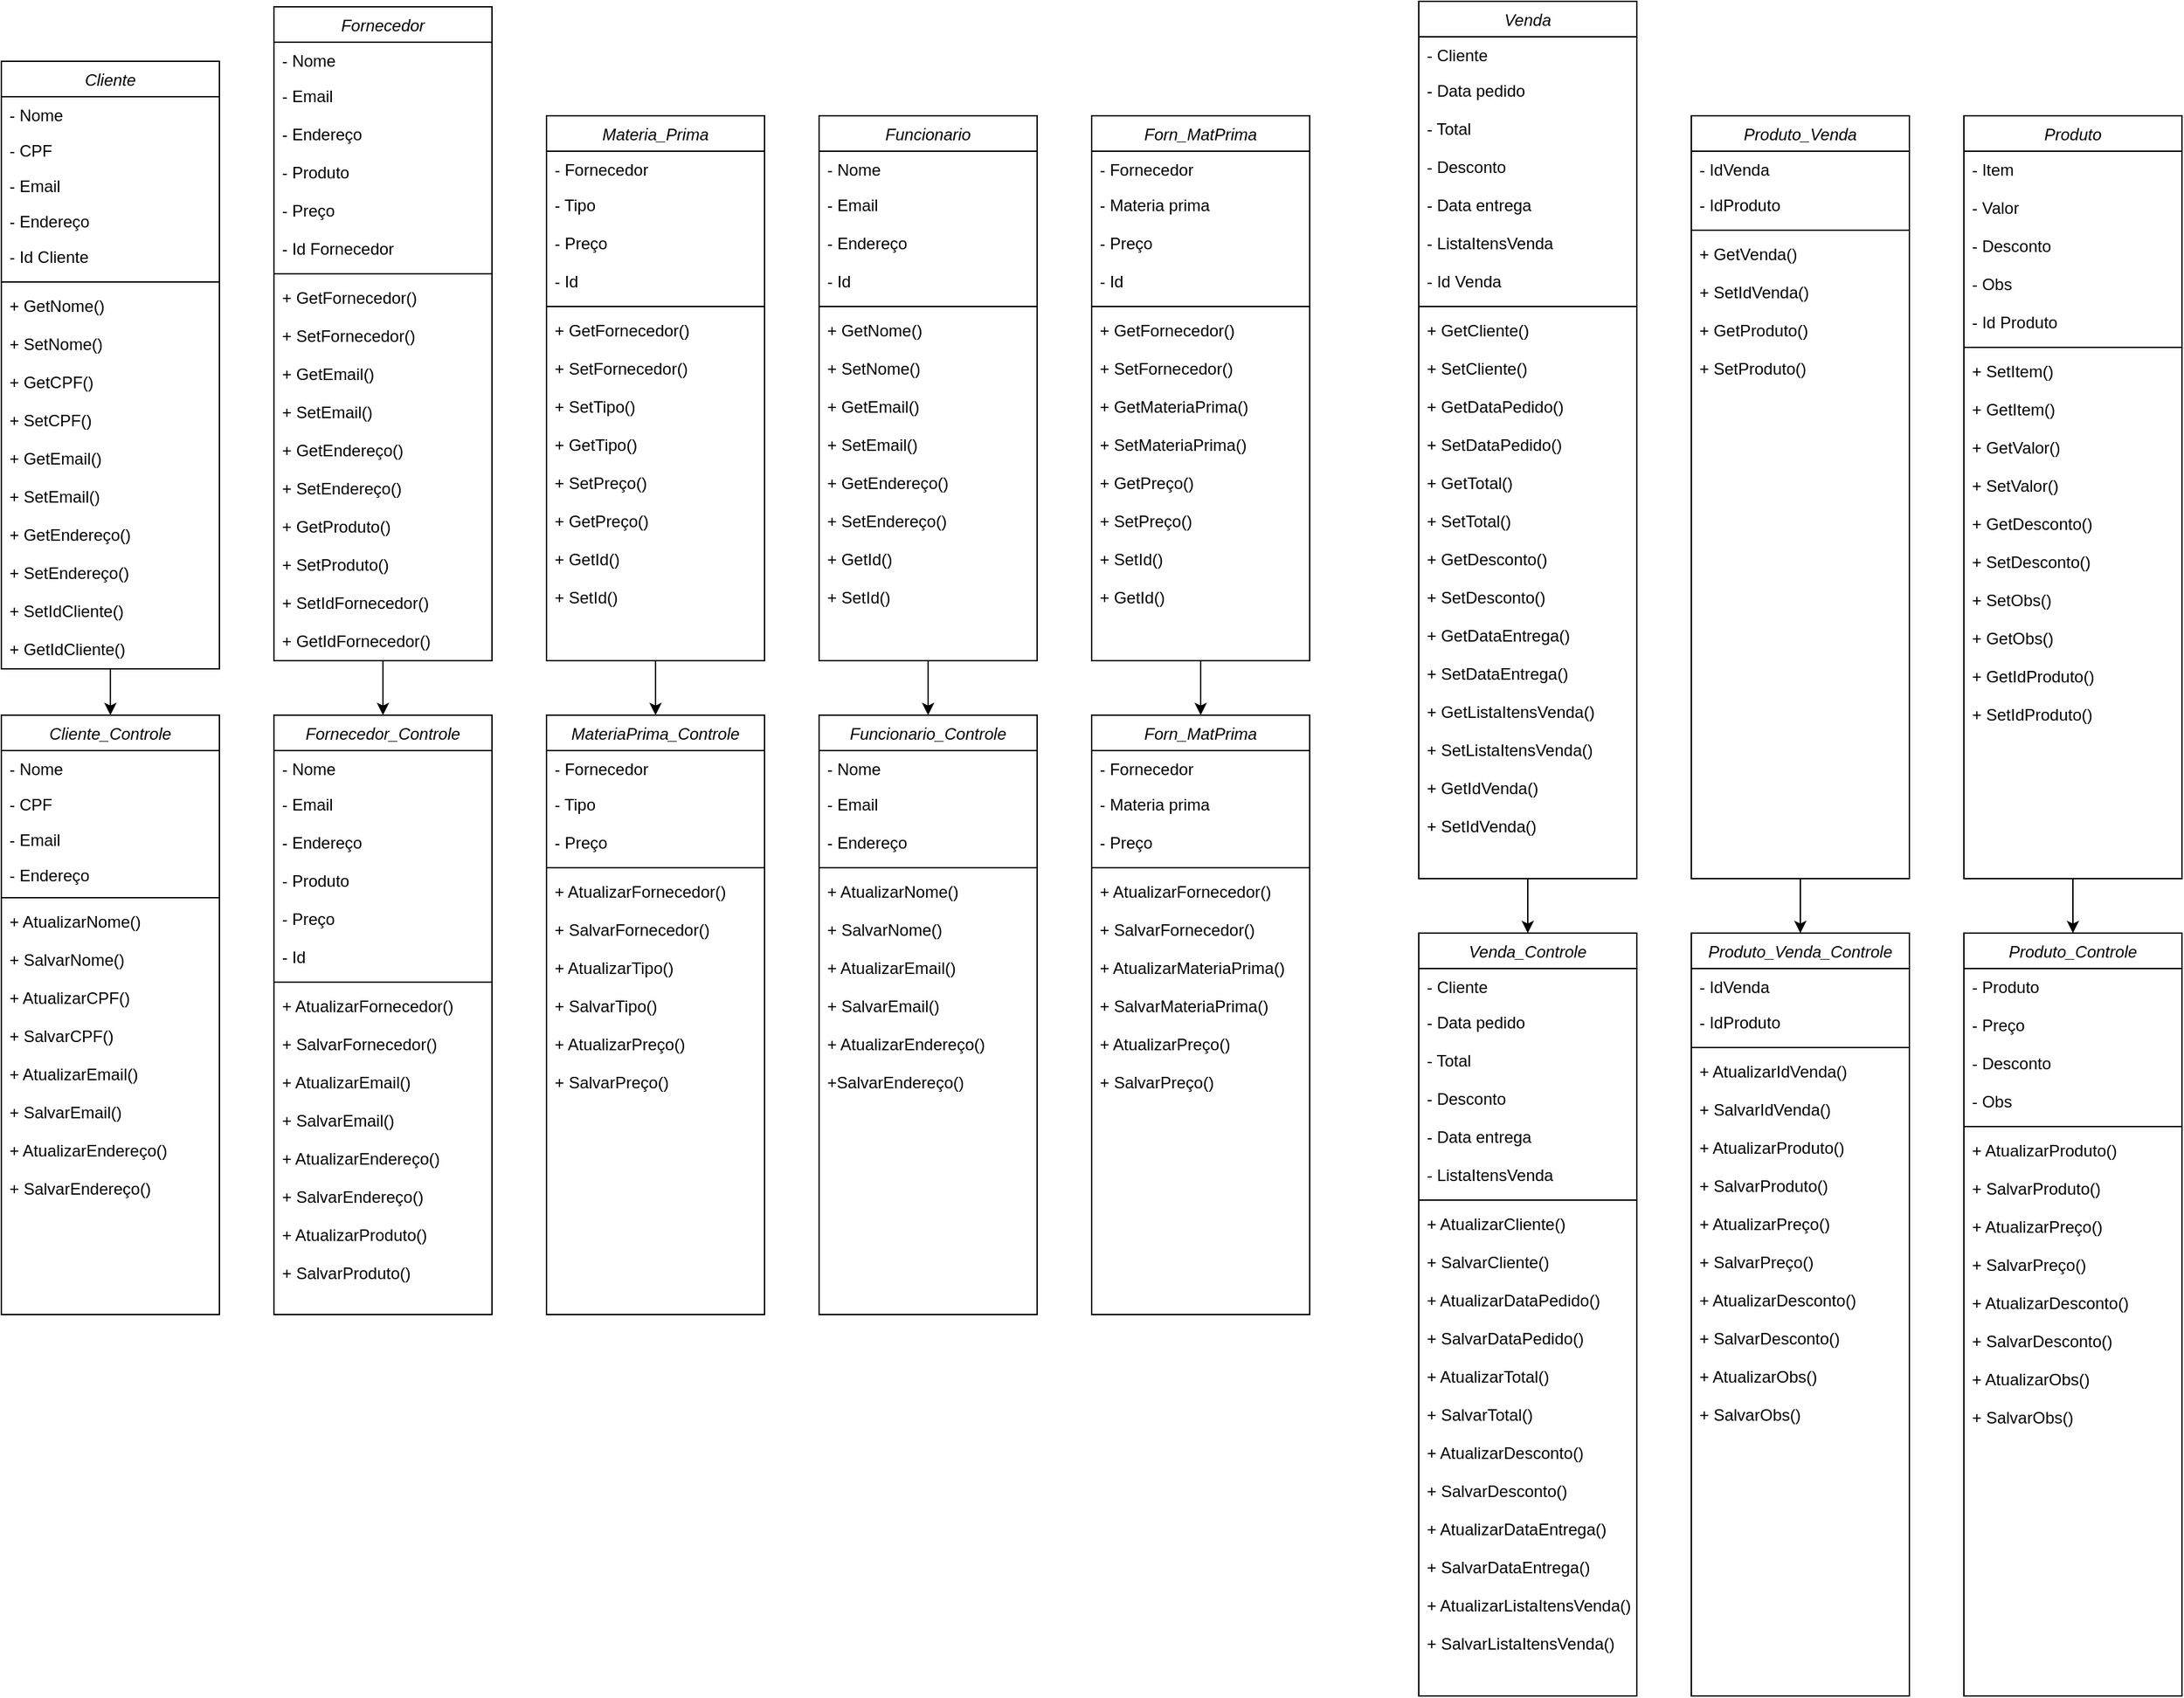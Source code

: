 <mxfile version="24.7.3" type="device">
  <diagram id="C5RBs43oDa-KdzZeNtuy" name="Page-1">
    <mxGraphModel dx="604" dy="1172" grid="1" gridSize="10" guides="1" tooltips="1" connect="1" arrows="1" fold="1" page="0" pageScale="1" pageWidth="827" pageHeight="1169" math="0" shadow="0">
      <root>
        <mxCell id="WIyWlLk6GJQsqaUBKTNV-0" />
        <mxCell id="WIyWlLk6GJQsqaUBKTNV-1" parent="WIyWlLk6GJQsqaUBKTNV-0" />
        <mxCell id="81Ruh8XXgjTj-NxCzt2G-175" style="edgeStyle=orthogonalEdgeStyle;rounded=0;orthogonalLoop=1;jettySize=auto;html=1;exitX=0.5;exitY=1;exitDx=0;exitDy=0;entryX=0.5;entryY=0;entryDx=0;entryDy=0;" parent="WIyWlLk6GJQsqaUBKTNV-1" source="ZfEZaMyyZTdQ5GHoEm53-2" target="81Ruh8XXgjTj-NxCzt2G-57" edge="1">
          <mxGeometry relative="1" as="geometry" />
        </mxCell>
        <mxCell id="ZfEZaMyyZTdQ5GHoEm53-2" value="Cliente" style="swimlane;fontStyle=2;align=center;verticalAlign=top;childLayout=stackLayout;horizontal=1;startSize=26;horizontalStack=0;resizeParent=1;resizeLast=0;collapsible=1;marginBottom=0;rounded=0;shadow=0;strokeWidth=1;" parent="WIyWlLk6GJQsqaUBKTNV-1" vertex="1">
          <mxGeometry x="320" y="-240" width="160" height="446" as="geometry">
            <mxRectangle x="230" y="140" width="160" height="26" as="alternateBounds" />
          </mxGeometry>
        </mxCell>
        <mxCell id="ZfEZaMyyZTdQ5GHoEm53-3" value="- Nome" style="text;align=left;verticalAlign=top;spacingLeft=4;spacingRight=4;overflow=hidden;rotatable=0;points=[[0,0.5],[1,0.5]];portConstraint=eastwest;" parent="ZfEZaMyyZTdQ5GHoEm53-2" vertex="1">
          <mxGeometry y="26" width="160" height="26" as="geometry" />
        </mxCell>
        <mxCell id="81Ruh8XXgjTj-NxCzt2G-18" value="- CPF" style="text;align=left;verticalAlign=top;spacingLeft=4;spacingRight=4;overflow=hidden;rotatable=0;points=[[0,0.5],[1,0.5]];portConstraint=eastwest;" parent="ZfEZaMyyZTdQ5GHoEm53-2" vertex="1">
          <mxGeometry y="52" width="160" height="26" as="geometry" />
        </mxCell>
        <mxCell id="ZfEZaMyyZTdQ5GHoEm53-4" value="- Email" style="text;align=left;verticalAlign=top;spacingLeft=4;spacingRight=4;overflow=hidden;rotatable=0;points=[[0,0.5],[1,0.5]];portConstraint=eastwest;rounded=0;shadow=0;html=0;" parent="ZfEZaMyyZTdQ5GHoEm53-2" vertex="1">
          <mxGeometry y="78" width="160" height="26" as="geometry" />
        </mxCell>
        <mxCell id="CIjrvrAggUkyu27ejpaP-47" value="- Endereço" style="text;align=left;verticalAlign=top;spacingLeft=4;spacingRight=4;overflow=hidden;rotatable=0;points=[[0,0.5],[1,0.5]];portConstraint=eastwest;rounded=0;shadow=0;html=0;" parent="ZfEZaMyyZTdQ5GHoEm53-2" vertex="1">
          <mxGeometry y="104" width="160" height="26" as="geometry" />
        </mxCell>
        <mxCell id="UMU6infXuPF4_L-uYOZ4-21" value="- Id Cliente" style="text;align=left;verticalAlign=top;spacingLeft=4;spacingRight=4;overflow=hidden;rotatable=0;points=[[0,0.5],[1,0.5]];portConstraint=eastwest;" vertex="1" parent="ZfEZaMyyZTdQ5GHoEm53-2">
          <mxGeometry y="130" width="160" height="28" as="geometry" />
        </mxCell>
        <mxCell id="ZfEZaMyyZTdQ5GHoEm53-6" value="" style="line;html=1;strokeWidth=1;align=left;verticalAlign=middle;spacingTop=-1;spacingLeft=3;spacingRight=3;rotatable=0;labelPosition=right;points=[];portConstraint=eastwest;" parent="ZfEZaMyyZTdQ5GHoEm53-2" vertex="1">
          <mxGeometry y="158" width="160" height="8" as="geometry" />
        </mxCell>
        <mxCell id="CIjrvrAggUkyu27ejpaP-31" value="+ GetNome()" style="text;align=left;verticalAlign=top;spacingLeft=4;spacingRight=4;overflow=hidden;rotatable=0;points=[[0,0.5],[1,0.5]];portConstraint=eastwest;" parent="ZfEZaMyyZTdQ5GHoEm53-2" vertex="1">
          <mxGeometry y="166" width="160" height="28" as="geometry" />
        </mxCell>
        <mxCell id="CIjrvrAggUkyu27ejpaP-32" value="+ SetNome()" style="text;align=left;verticalAlign=top;spacingLeft=4;spacingRight=4;overflow=hidden;rotatable=0;points=[[0,0.5],[1,0.5]];portConstraint=eastwest;" parent="ZfEZaMyyZTdQ5GHoEm53-2" vertex="1">
          <mxGeometry y="194" width="160" height="28" as="geometry" />
        </mxCell>
        <mxCell id="CIjrvrAggUkyu27ejpaP-29" value="+ GetCPF()" style="text;align=left;verticalAlign=top;spacingLeft=4;spacingRight=4;overflow=hidden;rotatable=0;points=[[0,0.5],[1,0.5]];portConstraint=eastwest;" parent="ZfEZaMyyZTdQ5GHoEm53-2" vertex="1">
          <mxGeometry y="222" width="160" height="28" as="geometry" />
        </mxCell>
        <mxCell id="CIjrvrAggUkyu27ejpaP-30" value="+ SetCPF()" style="text;align=left;verticalAlign=top;spacingLeft=4;spacingRight=4;overflow=hidden;rotatable=0;points=[[0,0.5],[1,0.5]];portConstraint=eastwest;" parent="ZfEZaMyyZTdQ5GHoEm53-2" vertex="1">
          <mxGeometry y="250" width="160" height="28" as="geometry" />
        </mxCell>
        <mxCell id="CIjrvrAggUkyu27ejpaP-33" value="+ GetEmail()" style="text;align=left;verticalAlign=top;spacingLeft=4;spacingRight=4;overflow=hidden;rotatable=0;points=[[0,0.5],[1,0.5]];portConstraint=eastwest;" parent="ZfEZaMyyZTdQ5GHoEm53-2" vertex="1">
          <mxGeometry y="278" width="160" height="28" as="geometry" />
        </mxCell>
        <mxCell id="CIjrvrAggUkyu27ejpaP-34" value="+ SetEmail()" style="text;align=left;verticalAlign=top;spacingLeft=4;spacingRight=4;overflow=hidden;rotatable=0;points=[[0,0.5],[1,0.5]];portConstraint=eastwest;" parent="ZfEZaMyyZTdQ5GHoEm53-2" vertex="1">
          <mxGeometry y="306" width="160" height="28" as="geometry" />
        </mxCell>
        <mxCell id="CIjrvrAggUkyu27ejpaP-27" value="+ GetEndereço()" style="text;align=left;verticalAlign=top;spacingLeft=4;spacingRight=4;overflow=hidden;rotatable=0;points=[[0,0.5],[1,0.5]];portConstraint=eastwest;" parent="ZfEZaMyyZTdQ5GHoEm53-2" vertex="1">
          <mxGeometry y="334" width="160" height="28" as="geometry" />
        </mxCell>
        <mxCell id="CIjrvrAggUkyu27ejpaP-28" value="+ SetEndereço()" style="text;align=left;verticalAlign=top;spacingLeft=4;spacingRight=4;overflow=hidden;rotatable=0;points=[[0,0.5],[1,0.5]];portConstraint=eastwest;" parent="ZfEZaMyyZTdQ5GHoEm53-2" vertex="1">
          <mxGeometry y="362" width="160" height="28" as="geometry" />
        </mxCell>
        <mxCell id="UMU6infXuPF4_L-uYOZ4-23" value="+ SetIdCliente()" style="text;align=left;verticalAlign=top;spacingLeft=4;spacingRight=4;overflow=hidden;rotatable=0;points=[[0,0.5],[1,0.5]];portConstraint=eastwest;" vertex="1" parent="ZfEZaMyyZTdQ5GHoEm53-2">
          <mxGeometry y="390" width="160" height="28" as="geometry" />
        </mxCell>
        <mxCell id="UMU6infXuPF4_L-uYOZ4-22" value="+ GetIdCliente()" style="text;align=left;verticalAlign=top;spacingLeft=4;spacingRight=4;overflow=hidden;rotatable=0;points=[[0,0.5],[1,0.5]];portConstraint=eastwest;" vertex="1" parent="ZfEZaMyyZTdQ5GHoEm53-2">
          <mxGeometry y="418" width="160" height="28" as="geometry" />
        </mxCell>
        <mxCell id="81Ruh8XXgjTj-NxCzt2G-179" style="edgeStyle=orthogonalEdgeStyle;rounded=0;orthogonalLoop=1;jettySize=auto;html=1;exitX=0.5;exitY=1;exitDx=0;exitDy=0;entryX=0.5;entryY=0;entryDx=0;entryDy=0;" parent="WIyWlLk6GJQsqaUBKTNV-1" source="ZfEZaMyyZTdQ5GHoEm53-43" target="81Ruh8XXgjTj-NxCzt2G-109" edge="1">
          <mxGeometry relative="1" as="geometry" />
        </mxCell>
        <mxCell id="ZfEZaMyyZTdQ5GHoEm53-43" value="Forn_MatPrima" style="swimlane;fontStyle=2;align=center;verticalAlign=top;childLayout=stackLayout;horizontal=1;startSize=26;horizontalStack=0;resizeParent=1;resizeLast=0;collapsible=1;marginBottom=0;rounded=0;shadow=0;strokeWidth=1;" parent="WIyWlLk6GJQsqaUBKTNV-1" vertex="1">
          <mxGeometry x="1120" y="-200" width="160" height="400" as="geometry">
            <mxRectangle x="230" y="140" width="160" height="26" as="alternateBounds" />
          </mxGeometry>
        </mxCell>
        <mxCell id="ZfEZaMyyZTdQ5GHoEm53-44" value="- Fornecedor" style="text;align=left;verticalAlign=top;spacingLeft=4;spacingRight=4;overflow=hidden;rotatable=0;points=[[0,0.5],[1,0.5]];portConstraint=eastwest;" parent="ZfEZaMyyZTdQ5GHoEm53-43" vertex="1">
          <mxGeometry y="26" width="160" height="26" as="geometry" />
        </mxCell>
        <mxCell id="ZfEZaMyyZTdQ5GHoEm53-45" value="- Materia prima" style="text;align=left;verticalAlign=top;spacingLeft=4;spacingRight=4;overflow=hidden;rotatable=0;points=[[0,0.5],[1,0.5]];portConstraint=eastwest;" parent="ZfEZaMyyZTdQ5GHoEm53-43" vertex="1">
          <mxGeometry y="52" width="160" height="28" as="geometry" />
        </mxCell>
        <mxCell id="ZfEZaMyyZTdQ5GHoEm53-49" value="- Preço" style="text;align=left;verticalAlign=top;spacingLeft=4;spacingRight=4;overflow=hidden;rotatable=0;points=[[0,0.5],[1,0.5]];portConstraint=eastwest;" parent="ZfEZaMyyZTdQ5GHoEm53-43" vertex="1">
          <mxGeometry y="80" width="160" height="28" as="geometry" />
        </mxCell>
        <mxCell id="UMU6infXuPF4_L-uYOZ4-33" value="- Id " style="text;align=left;verticalAlign=top;spacingLeft=4;spacingRight=4;overflow=hidden;rotatable=0;points=[[0,0.5],[1,0.5]];portConstraint=eastwest;" vertex="1" parent="ZfEZaMyyZTdQ5GHoEm53-43">
          <mxGeometry y="108" width="160" height="28" as="geometry" />
        </mxCell>
        <mxCell id="ZfEZaMyyZTdQ5GHoEm53-48" value="" style="line;html=1;strokeWidth=1;align=left;verticalAlign=middle;spacingTop=-1;spacingLeft=3;spacingRight=3;rotatable=0;labelPosition=right;points=[];portConstraint=eastwest;" parent="ZfEZaMyyZTdQ5GHoEm53-43" vertex="1">
          <mxGeometry y="136" width="160" height="8" as="geometry" />
        </mxCell>
        <mxCell id="81Ruh8XXgjTj-NxCzt2G-19" value="+ GetFornecedor()" style="text;align=left;verticalAlign=top;spacingLeft=4;spacingRight=4;overflow=hidden;rotatable=0;points=[[0,0.5],[1,0.5]];portConstraint=eastwest;" parent="ZfEZaMyyZTdQ5GHoEm53-43" vertex="1">
          <mxGeometry y="144" width="160" height="28" as="geometry" />
        </mxCell>
        <mxCell id="81Ruh8XXgjTj-NxCzt2G-24" value="+ SetFornecedor()" style="text;align=left;verticalAlign=top;spacingLeft=4;spacingRight=4;overflow=hidden;rotatable=0;points=[[0,0.5],[1,0.5]];portConstraint=eastwest;" parent="ZfEZaMyyZTdQ5GHoEm53-43" vertex="1">
          <mxGeometry y="172" width="160" height="28" as="geometry" />
        </mxCell>
        <mxCell id="81Ruh8XXgjTj-NxCzt2G-23" value="+ GetMateriaPrima()" style="text;align=left;verticalAlign=top;spacingLeft=4;spacingRight=4;overflow=hidden;rotatable=0;points=[[0,0.5],[1,0.5]];portConstraint=eastwest;" parent="ZfEZaMyyZTdQ5GHoEm53-43" vertex="1">
          <mxGeometry y="200" width="160" height="28" as="geometry" />
        </mxCell>
        <mxCell id="81Ruh8XXgjTj-NxCzt2G-22" value="+ SetMateriaPrima()" style="text;align=left;verticalAlign=top;spacingLeft=4;spacingRight=4;overflow=hidden;rotatable=0;points=[[0,0.5],[1,0.5]];portConstraint=eastwest;" parent="ZfEZaMyyZTdQ5GHoEm53-43" vertex="1">
          <mxGeometry y="228" width="160" height="28" as="geometry" />
        </mxCell>
        <mxCell id="81Ruh8XXgjTj-NxCzt2G-21" value="+ GetPreço()" style="text;align=left;verticalAlign=top;spacingLeft=4;spacingRight=4;overflow=hidden;rotatable=0;points=[[0,0.5],[1,0.5]];portConstraint=eastwest;" parent="ZfEZaMyyZTdQ5GHoEm53-43" vertex="1">
          <mxGeometry y="256" width="160" height="28" as="geometry" />
        </mxCell>
        <mxCell id="81Ruh8XXgjTj-NxCzt2G-20" value="+ SetPreço()" style="text;align=left;verticalAlign=top;spacingLeft=4;spacingRight=4;overflow=hidden;rotatable=0;points=[[0,0.5],[1,0.5]];portConstraint=eastwest;" parent="ZfEZaMyyZTdQ5GHoEm53-43" vertex="1">
          <mxGeometry y="284" width="160" height="28" as="geometry" />
        </mxCell>
        <mxCell id="UMU6infXuPF4_L-uYOZ4-35" value="+ SetId()" style="text;align=left;verticalAlign=top;spacingLeft=4;spacingRight=4;overflow=hidden;rotatable=0;points=[[0,0.5],[1,0.5]];portConstraint=eastwest;" vertex="1" parent="ZfEZaMyyZTdQ5GHoEm53-43">
          <mxGeometry y="312" width="160" height="28" as="geometry" />
        </mxCell>
        <mxCell id="UMU6infXuPF4_L-uYOZ4-34" value="+ GetId()" style="text;align=left;verticalAlign=top;spacingLeft=4;spacingRight=4;overflow=hidden;rotatable=0;points=[[0,0.5],[1,0.5]];portConstraint=eastwest;" vertex="1" parent="ZfEZaMyyZTdQ5GHoEm53-43">
          <mxGeometry y="340" width="160" height="28" as="geometry" />
        </mxCell>
        <mxCell id="81Ruh8XXgjTj-NxCzt2G-176" style="edgeStyle=orthogonalEdgeStyle;rounded=0;orthogonalLoop=1;jettySize=auto;html=1;exitX=0.5;exitY=1;exitDx=0;exitDy=0;entryX=0.5;entryY=0;entryDx=0;entryDy=0;" parent="WIyWlLk6GJQsqaUBKTNV-1" source="ZfEZaMyyZTdQ5GHoEm53-51" target="81Ruh8XXgjTj-NxCzt2G-93" edge="1">
          <mxGeometry relative="1" as="geometry" />
        </mxCell>
        <mxCell id="ZfEZaMyyZTdQ5GHoEm53-51" value="Fornecedor" style="swimlane;fontStyle=2;align=center;verticalAlign=top;childLayout=stackLayout;horizontal=1;startSize=26;horizontalStack=0;resizeParent=1;resizeLast=0;collapsible=1;marginBottom=0;rounded=0;shadow=0;strokeWidth=1;" parent="WIyWlLk6GJQsqaUBKTNV-1" vertex="1">
          <mxGeometry x="520" y="-280" width="160" height="480" as="geometry">
            <mxRectangle x="230" y="140" width="160" height="26" as="alternateBounds" />
          </mxGeometry>
        </mxCell>
        <mxCell id="ZfEZaMyyZTdQ5GHoEm53-52" value="- Nome" style="text;align=left;verticalAlign=top;spacingLeft=4;spacingRight=4;overflow=hidden;rotatable=0;points=[[0,0.5],[1,0.5]];portConstraint=eastwest;" parent="ZfEZaMyyZTdQ5GHoEm53-51" vertex="1">
          <mxGeometry y="26" width="160" height="26" as="geometry" />
        </mxCell>
        <mxCell id="ZfEZaMyyZTdQ5GHoEm53-53" value="- Email" style="text;align=left;verticalAlign=top;spacingLeft=4;spacingRight=4;overflow=hidden;rotatable=0;points=[[0,0.5],[1,0.5]];portConstraint=eastwest;" parent="ZfEZaMyyZTdQ5GHoEm53-51" vertex="1">
          <mxGeometry y="52" width="160" height="28" as="geometry" />
        </mxCell>
        <mxCell id="ZfEZaMyyZTdQ5GHoEm53-54" value="- Endereço" style="text;align=left;verticalAlign=top;spacingLeft=4;spacingRight=4;overflow=hidden;rotatable=0;points=[[0,0.5],[1,0.5]];portConstraint=eastwest;" parent="ZfEZaMyyZTdQ5GHoEm53-51" vertex="1">
          <mxGeometry y="80" width="160" height="28" as="geometry" />
        </mxCell>
        <mxCell id="ZfEZaMyyZTdQ5GHoEm53-56" value="- Produto" style="text;align=left;verticalAlign=top;spacingLeft=4;spacingRight=4;overflow=hidden;rotatable=0;points=[[0,0.5],[1,0.5]];portConstraint=eastwest;" parent="ZfEZaMyyZTdQ5GHoEm53-51" vertex="1">
          <mxGeometry y="108" width="160" height="28" as="geometry" />
        </mxCell>
        <mxCell id="81Ruh8XXgjTj-NxCzt2G-16" value="- Preço" style="text;align=left;verticalAlign=top;spacingLeft=4;spacingRight=4;overflow=hidden;rotatable=0;points=[[0,0.5],[1,0.5]];portConstraint=eastwest;" parent="ZfEZaMyyZTdQ5GHoEm53-51" vertex="1">
          <mxGeometry y="136" width="160" height="28" as="geometry" />
        </mxCell>
        <mxCell id="UMU6infXuPF4_L-uYOZ4-24" value="- Id Fornecedor" style="text;align=left;verticalAlign=top;spacingLeft=4;spacingRight=4;overflow=hidden;rotatable=0;points=[[0,0.5],[1,0.5]];portConstraint=eastwest;" vertex="1" parent="ZfEZaMyyZTdQ5GHoEm53-51">
          <mxGeometry y="164" width="160" height="28" as="geometry" />
        </mxCell>
        <mxCell id="ZfEZaMyyZTdQ5GHoEm53-55" value="" style="line;html=1;strokeWidth=1;align=left;verticalAlign=middle;spacingTop=-1;spacingLeft=3;spacingRight=3;rotatable=0;labelPosition=right;points=[];portConstraint=eastwest;" parent="ZfEZaMyyZTdQ5GHoEm53-51" vertex="1">
          <mxGeometry y="192" width="160" height="8" as="geometry" />
        </mxCell>
        <mxCell id="CIjrvrAggUkyu27ejpaP-78" value="+ GetFornecedor()" style="text;align=left;verticalAlign=top;spacingLeft=4;spacingRight=4;overflow=hidden;rotatable=0;points=[[0,0.5],[1,0.5]];portConstraint=eastwest;" parent="ZfEZaMyyZTdQ5GHoEm53-51" vertex="1">
          <mxGeometry y="200" width="160" height="28" as="geometry" />
        </mxCell>
        <mxCell id="CIjrvrAggUkyu27ejpaP-79" value="+ SetFornecedor()" style="text;align=left;verticalAlign=top;spacingLeft=4;spacingRight=4;overflow=hidden;rotatable=0;points=[[0,0.5],[1,0.5]];portConstraint=eastwest;" parent="ZfEZaMyyZTdQ5GHoEm53-51" vertex="1">
          <mxGeometry y="228" width="160" height="28" as="geometry" />
        </mxCell>
        <mxCell id="CIjrvrAggUkyu27ejpaP-80" value="+ GetEmail()" style="text;align=left;verticalAlign=top;spacingLeft=4;spacingRight=4;overflow=hidden;rotatable=0;points=[[0,0.5],[1,0.5]];portConstraint=eastwest;" parent="ZfEZaMyyZTdQ5GHoEm53-51" vertex="1">
          <mxGeometry y="256" width="160" height="28" as="geometry" />
        </mxCell>
        <mxCell id="CIjrvrAggUkyu27ejpaP-81" value="+ SetEmail()" style="text;align=left;verticalAlign=top;spacingLeft=4;spacingRight=4;overflow=hidden;rotatable=0;points=[[0,0.5],[1,0.5]];portConstraint=eastwest;" parent="ZfEZaMyyZTdQ5GHoEm53-51" vertex="1">
          <mxGeometry y="284" width="160" height="28" as="geometry" />
        </mxCell>
        <mxCell id="CIjrvrAggUkyu27ejpaP-82" value="+ GetEndereço()" style="text;align=left;verticalAlign=top;spacingLeft=4;spacingRight=4;overflow=hidden;rotatable=0;points=[[0,0.5],[1,0.5]];portConstraint=eastwest;" parent="ZfEZaMyyZTdQ5GHoEm53-51" vertex="1">
          <mxGeometry y="312" width="160" height="28" as="geometry" />
        </mxCell>
        <mxCell id="CIjrvrAggUkyu27ejpaP-83" value="+ SetEndereço()" style="text;align=left;verticalAlign=top;spacingLeft=4;spacingRight=4;overflow=hidden;rotatable=0;points=[[0,0.5],[1,0.5]];portConstraint=eastwest;" parent="ZfEZaMyyZTdQ5GHoEm53-51" vertex="1">
          <mxGeometry y="340" width="160" height="28" as="geometry" />
        </mxCell>
        <mxCell id="CIjrvrAggUkyu27ejpaP-84" value="+ GetProduto()" style="text;align=left;verticalAlign=top;spacingLeft=4;spacingRight=4;overflow=hidden;rotatable=0;points=[[0,0.5],[1,0.5]];portConstraint=eastwest;" parent="ZfEZaMyyZTdQ5GHoEm53-51" vertex="1">
          <mxGeometry y="368" width="160" height="28" as="geometry" />
        </mxCell>
        <mxCell id="CIjrvrAggUkyu27ejpaP-85" value="+ SetProduto()" style="text;align=left;verticalAlign=top;spacingLeft=4;spacingRight=4;overflow=hidden;rotatable=0;points=[[0,0.5],[1,0.5]];portConstraint=eastwest;" parent="ZfEZaMyyZTdQ5GHoEm53-51" vertex="1">
          <mxGeometry y="396" width="160" height="28" as="geometry" />
        </mxCell>
        <mxCell id="UMU6infXuPF4_L-uYOZ4-25" value="+ SetIdFornecedor()" style="text;align=left;verticalAlign=top;spacingLeft=4;spacingRight=4;overflow=hidden;rotatable=0;points=[[0,0.5],[1,0.5]];portConstraint=eastwest;" vertex="1" parent="ZfEZaMyyZTdQ5GHoEm53-51">
          <mxGeometry y="424" width="160" height="28" as="geometry" />
        </mxCell>
        <mxCell id="UMU6infXuPF4_L-uYOZ4-26" value="+ GetIdFornecedor()" style="text;align=left;verticalAlign=top;spacingLeft=4;spacingRight=4;overflow=hidden;rotatable=0;points=[[0,0.5],[1,0.5]];portConstraint=eastwest;" vertex="1" parent="ZfEZaMyyZTdQ5GHoEm53-51">
          <mxGeometry y="452" width="160" height="28" as="geometry" />
        </mxCell>
        <mxCell id="81Ruh8XXgjTj-NxCzt2G-177" style="edgeStyle=orthogonalEdgeStyle;rounded=0;orthogonalLoop=1;jettySize=auto;html=1;exitX=0.5;exitY=1;exitDx=0;exitDy=0;entryX=0.5;entryY=0;entryDx=0;entryDy=0;" parent="WIyWlLk6GJQsqaUBKTNV-1" source="ZfEZaMyyZTdQ5GHoEm53-79" target="81Ruh8XXgjTj-NxCzt2G-82" edge="1">
          <mxGeometry relative="1" as="geometry" />
        </mxCell>
        <mxCell id="ZfEZaMyyZTdQ5GHoEm53-79" value="Materia_Prima" style="swimlane;fontStyle=2;align=center;verticalAlign=top;childLayout=stackLayout;horizontal=1;startSize=26;horizontalStack=0;resizeParent=1;resizeLast=0;collapsible=1;marginBottom=0;rounded=0;shadow=0;strokeWidth=1;" parent="WIyWlLk6GJQsqaUBKTNV-1" vertex="1">
          <mxGeometry x="720" y="-200" width="160" height="400" as="geometry">
            <mxRectangle x="230" y="140" width="160" height="26" as="alternateBounds" />
          </mxGeometry>
        </mxCell>
        <mxCell id="ZfEZaMyyZTdQ5GHoEm53-80" value="- Fornecedor" style="text;align=left;verticalAlign=top;spacingLeft=4;spacingRight=4;overflow=hidden;rotatable=0;points=[[0,0.5],[1,0.5]];portConstraint=eastwest;" parent="ZfEZaMyyZTdQ5GHoEm53-79" vertex="1">
          <mxGeometry y="26" width="160" height="26" as="geometry" />
        </mxCell>
        <mxCell id="ZfEZaMyyZTdQ5GHoEm53-81" value="- Tipo" style="text;align=left;verticalAlign=top;spacingLeft=4;spacingRight=4;overflow=hidden;rotatable=0;points=[[0,0.5],[1,0.5]];portConstraint=eastwest;" parent="ZfEZaMyyZTdQ5GHoEm53-79" vertex="1">
          <mxGeometry y="52" width="160" height="28" as="geometry" />
        </mxCell>
        <mxCell id="CIjrvrAggUkyu27ejpaP-144" value="- Preço" style="text;align=left;verticalAlign=top;spacingLeft=4;spacingRight=4;overflow=hidden;rotatable=0;points=[[0,0.5],[1,0.5]];portConstraint=eastwest;" parent="ZfEZaMyyZTdQ5GHoEm53-79" vertex="1">
          <mxGeometry y="80" width="160" height="28" as="geometry" />
        </mxCell>
        <mxCell id="UMU6infXuPF4_L-uYOZ4-27" value="- Id " style="text;align=left;verticalAlign=top;spacingLeft=4;spacingRight=4;overflow=hidden;rotatable=0;points=[[0,0.5],[1,0.5]];portConstraint=eastwest;" vertex="1" parent="ZfEZaMyyZTdQ5GHoEm53-79">
          <mxGeometry y="108" width="160" height="28" as="geometry" />
        </mxCell>
        <mxCell id="ZfEZaMyyZTdQ5GHoEm53-85" value="" style="line;html=1;strokeWidth=1;align=left;verticalAlign=middle;spacingTop=-1;spacingLeft=3;spacingRight=3;rotatable=0;labelPosition=right;points=[];portConstraint=eastwest;" parent="ZfEZaMyyZTdQ5GHoEm53-79" vertex="1">
          <mxGeometry y="136" width="160" height="8" as="geometry" />
        </mxCell>
        <mxCell id="CIjrvrAggUkyu27ejpaP-112" value="+ GetFornecedor()" style="text;align=left;verticalAlign=top;spacingLeft=4;spacingRight=4;overflow=hidden;rotatable=0;points=[[0,0.5],[1,0.5]];portConstraint=eastwest;" parent="ZfEZaMyyZTdQ5GHoEm53-79" vertex="1">
          <mxGeometry y="144" width="160" height="28" as="geometry" />
        </mxCell>
        <mxCell id="CIjrvrAggUkyu27ejpaP-113" value="+ SetFornecedor()" style="text;align=left;verticalAlign=top;spacingLeft=4;spacingRight=4;overflow=hidden;rotatable=0;points=[[0,0.5],[1,0.5]];portConstraint=eastwest;" parent="ZfEZaMyyZTdQ5GHoEm53-79" vertex="1">
          <mxGeometry y="172" width="160" height="28" as="geometry" />
        </mxCell>
        <mxCell id="CIjrvrAggUkyu27ejpaP-115" value="+ SetTipo()" style="text;align=left;verticalAlign=top;spacingLeft=4;spacingRight=4;overflow=hidden;rotatable=0;points=[[0,0.5],[1,0.5]];portConstraint=eastwest;" parent="ZfEZaMyyZTdQ5GHoEm53-79" vertex="1">
          <mxGeometry y="200" width="160" height="28" as="geometry" />
        </mxCell>
        <mxCell id="CIjrvrAggUkyu27ejpaP-114" value="+ GetTipo()" style="text;align=left;verticalAlign=top;spacingLeft=4;spacingRight=4;overflow=hidden;rotatable=0;points=[[0,0.5],[1,0.5]];portConstraint=eastwest;" parent="ZfEZaMyyZTdQ5GHoEm53-79" vertex="1">
          <mxGeometry y="228" width="160" height="28" as="geometry" />
        </mxCell>
        <mxCell id="CIjrvrAggUkyu27ejpaP-145" value="+ SetPreço()" style="text;align=left;verticalAlign=top;spacingLeft=4;spacingRight=4;overflow=hidden;rotatable=0;points=[[0,0.5],[1,0.5]];portConstraint=eastwest;" parent="ZfEZaMyyZTdQ5GHoEm53-79" vertex="1">
          <mxGeometry y="256" width="160" height="28" as="geometry" />
        </mxCell>
        <mxCell id="CIjrvrAggUkyu27ejpaP-146" value="+ GetPreço()" style="text;align=left;verticalAlign=top;spacingLeft=4;spacingRight=4;overflow=hidden;rotatable=0;points=[[0,0.5],[1,0.5]];portConstraint=eastwest;" parent="ZfEZaMyyZTdQ5GHoEm53-79" vertex="1">
          <mxGeometry y="284" width="160" height="28" as="geometry" />
        </mxCell>
        <mxCell id="UMU6infXuPF4_L-uYOZ4-29" value="+ GetId()" style="text;align=left;verticalAlign=top;spacingLeft=4;spacingRight=4;overflow=hidden;rotatable=0;points=[[0,0.5],[1,0.5]];portConstraint=eastwest;" vertex="1" parent="ZfEZaMyyZTdQ5GHoEm53-79">
          <mxGeometry y="312" width="160" height="28" as="geometry" />
        </mxCell>
        <mxCell id="UMU6infXuPF4_L-uYOZ4-28" value="+ SetId()" style="text;align=left;verticalAlign=top;spacingLeft=4;spacingRight=4;overflow=hidden;rotatable=0;points=[[0,0.5],[1,0.5]];portConstraint=eastwest;" vertex="1" parent="ZfEZaMyyZTdQ5GHoEm53-79">
          <mxGeometry y="340" width="160" height="28" as="geometry" />
        </mxCell>
        <mxCell id="81Ruh8XXgjTj-NxCzt2G-180" style="edgeStyle=orthogonalEdgeStyle;rounded=0;orthogonalLoop=1;jettySize=auto;html=1;exitX=0.5;exitY=1;exitDx=0;exitDy=0;entryX=0.5;entryY=0;entryDx=0;entryDy=0;" parent="WIyWlLk6GJQsqaUBKTNV-1" source="CIjrvrAggUkyu27ejpaP-4" target="81Ruh8XXgjTj-NxCzt2G-120" edge="1">
          <mxGeometry relative="1" as="geometry" />
        </mxCell>
        <mxCell id="CIjrvrAggUkyu27ejpaP-4" value="Venda" style="swimlane;fontStyle=2;align=center;verticalAlign=top;childLayout=stackLayout;horizontal=1;startSize=26;horizontalStack=0;resizeParent=1;resizeLast=0;collapsible=1;marginBottom=0;rounded=0;shadow=0;strokeWidth=1;" parent="WIyWlLk6GJQsqaUBKTNV-1" vertex="1">
          <mxGeometry x="1360" y="-284" width="160" height="644" as="geometry">
            <mxRectangle x="230" y="140" width="160" height="26" as="alternateBounds" />
          </mxGeometry>
        </mxCell>
        <mxCell id="CIjrvrAggUkyu27ejpaP-5" value="- Cliente" style="text;align=left;verticalAlign=top;spacingLeft=4;spacingRight=4;overflow=hidden;rotatable=0;points=[[0,0.5],[1,0.5]];portConstraint=eastwest;" parent="CIjrvrAggUkyu27ejpaP-4" vertex="1">
          <mxGeometry y="26" width="160" height="26" as="geometry" />
        </mxCell>
        <mxCell id="CIjrvrAggUkyu27ejpaP-6" value="- Data pedido" style="text;align=left;verticalAlign=top;spacingLeft=4;spacingRight=4;overflow=hidden;rotatable=0;points=[[0,0.5],[1,0.5]];portConstraint=eastwest;" parent="CIjrvrAggUkyu27ejpaP-4" vertex="1">
          <mxGeometry y="52" width="160" height="28" as="geometry" />
        </mxCell>
        <mxCell id="CIjrvrAggUkyu27ejpaP-7" value="- Total" style="text;align=left;verticalAlign=top;spacingLeft=4;spacingRight=4;overflow=hidden;rotatable=0;points=[[0,0.5],[1,0.5]];portConstraint=eastwest;" parent="CIjrvrAggUkyu27ejpaP-4" vertex="1">
          <mxGeometry y="80" width="160" height="28" as="geometry" />
        </mxCell>
        <mxCell id="CIjrvrAggUkyu27ejpaP-9" value="- Desconto" style="text;align=left;verticalAlign=top;spacingLeft=4;spacingRight=4;overflow=hidden;rotatable=0;points=[[0,0.5],[1,0.5]];portConstraint=eastwest;" parent="CIjrvrAggUkyu27ejpaP-4" vertex="1">
          <mxGeometry y="108" width="160" height="28" as="geometry" />
        </mxCell>
        <mxCell id="CIjrvrAggUkyu27ejpaP-10" value="- Data entrega" style="text;align=left;verticalAlign=top;spacingLeft=4;spacingRight=4;overflow=hidden;rotatable=0;points=[[0,0.5],[1,0.5]];portConstraint=eastwest;" parent="CIjrvrAggUkyu27ejpaP-4" vertex="1">
          <mxGeometry y="136" width="160" height="28" as="geometry" />
        </mxCell>
        <mxCell id="CIjrvrAggUkyu27ejpaP-11" value="- ListaItensVenda" style="text;align=left;verticalAlign=top;spacingLeft=4;spacingRight=4;overflow=hidden;rotatable=0;points=[[0,0.5],[1,0.5]];portConstraint=eastwest;" parent="CIjrvrAggUkyu27ejpaP-4" vertex="1">
          <mxGeometry y="164" width="160" height="28" as="geometry" />
        </mxCell>
        <mxCell id="UMU6infXuPF4_L-uYOZ4-0" value="- Id Venda" style="text;align=left;verticalAlign=top;spacingLeft=4;spacingRight=4;overflow=hidden;rotatable=0;points=[[0,0.5],[1,0.5]];portConstraint=eastwest;" vertex="1" parent="CIjrvrAggUkyu27ejpaP-4">
          <mxGeometry y="192" width="160" height="28" as="geometry" />
        </mxCell>
        <mxCell id="CIjrvrAggUkyu27ejpaP-8" value="" style="line;html=1;strokeWidth=1;align=left;verticalAlign=middle;spacingTop=-1;spacingLeft=3;spacingRight=3;rotatable=0;labelPosition=right;points=[];portConstraint=eastwest;" parent="CIjrvrAggUkyu27ejpaP-4" vertex="1">
          <mxGeometry y="220" width="160" height="8" as="geometry" />
        </mxCell>
        <mxCell id="81Ruh8XXgjTj-NxCzt2G-25" value="+ GetCliente()" style="text;align=left;verticalAlign=top;spacingLeft=4;spacingRight=4;overflow=hidden;rotatable=0;points=[[0,0.5],[1,0.5]];portConstraint=eastwest;" parent="CIjrvrAggUkyu27ejpaP-4" vertex="1">
          <mxGeometry y="228" width="160" height="28" as="geometry" />
        </mxCell>
        <mxCell id="81Ruh8XXgjTj-NxCzt2G-30" value="+ SetCliente()" style="text;align=left;verticalAlign=top;spacingLeft=4;spacingRight=4;overflow=hidden;rotatable=0;points=[[0,0.5],[1,0.5]];portConstraint=eastwest;" parent="CIjrvrAggUkyu27ejpaP-4" vertex="1">
          <mxGeometry y="256" width="160" height="28" as="geometry" />
        </mxCell>
        <mxCell id="81Ruh8XXgjTj-NxCzt2G-29" value="+ GetDataPedido()" style="text;align=left;verticalAlign=top;spacingLeft=4;spacingRight=4;overflow=hidden;rotatable=0;points=[[0,0.5],[1,0.5]];portConstraint=eastwest;" parent="CIjrvrAggUkyu27ejpaP-4" vertex="1">
          <mxGeometry y="284" width="160" height="28" as="geometry" />
        </mxCell>
        <mxCell id="81Ruh8XXgjTj-NxCzt2G-28" value="+ SetDataPedido()" style="text;align=left;verticalAlign=top;spacingLeft=4;spacingRight=4;overflow=hidden;rotatable=0;points=[[0,0.5],[1,0.5]];portConstraint=eastwest;" parent="CIjrvrAggUkyu27ejpaP-4" vertex="1">
          <mxGeometry y="312" width="160" height="28" as="geometry" />
        </mxCell>
        <mxCell id="81Ruh8XXgjTj-NxCzt2G-27" value="+ GetTotal()" style="text;align=left;verticalAlign=top;spacingLeft=4;spacingRight=4;overflow=hidden;rotatable=0;points=[[0,0.5],[1,0.5]];portConstraint=eastwest;" parent="CIjrvrAggUkyu27ejpaP-4" vertex="1">
          <mxGeometry y="340" width="160" height="28" as="geometry" />
        </mxCell>
        <mxCell id="81Ruh8XXgjTj-NxCzt2G-26" value="+ SetTotal()" style="text;align=left;verticalAlign=top;spacingLeft=4;spacingRight=4;overflow=hidden;rotatable=0;points=[[0,0.5],[1,0.5]];portConstraint=eastwest;" parent="CIjrvrAggUkyu27ejpaP-4" vertex="1">
          <mxGeometry y="368" width="160" height="28" as="geometry" />
        </mxCell>
        <mxCell id="81Ruh8XXgjTj-NxCzt2G-31" value="+ GetDesconto()" style="text;align=left;verticalAlign=top;spacingLeft=4;spacingRight=4;overflow=hidden;rotatable=0;points=[[0,0.5],[1,0.5]];portConstraint=eastwest;" parent="CIjrvrAggUkyu27ejpaP-4" vertex="1">
          <mxGeometry y="396" width="160" height="28" as="geometry" />
        </mxCell>
        <mxCell id="81Ruh8XXgjTj-NxCzt2G-32" value="+ SetDesconto()" style="text;align=left;verticalAlign=top;spacingLeft=4;spacingRight=4;overflow=hidden;rotatable=0;points=[[0,0.5],[1,0.5]];portConstraint=eastwest;" parent="CIjrvrAggUkyu27ejpaP-4" vertex="1">
          <mxGeometry y="424" width="160" height="28" as="geometry" />
        </mxCell>
        <mxCell id="81Ruh8XXgjTj-NxCzt2G-33" value="+ GetDataEntrega()" style="text;align=left;verticalAlign=top;spacingLeft=4;spacingRight=4;overflow=hidden;rotatable=0;points=[[0,0.5],[1,0.5]];portConstraint=eastwest;" parent="CIjrvrAggUkyu27ejpaP-4" vertex="1">
          <mxGeometry y="452" width="160" height="28" as="geometry" />
        </mxCell>
        <mxCell id="81Ruh8XXgjTj-NxCzt2G-34" value="+ SetDataEntrega()" style="text;align=left;verticalAlign=top;spacingLeft=4;spacingRight=4;overflow=hidden;rotatable=0;points=[[0,0.5],[1,0.5]];portConstraint=eastwest;" parent="CIjrvrAggUkyu27ejpaP-4" vertex="1">
          <mxGeometry y="480" width="160" height="28" as="geometry" />
        </mxCell>
        <mxCell id="81Ruh8XXgjTj-NxCzt2G-35" value="+ GetListaItensVenda()" style="text;align=left;verticalAlign=top;spacingLeft=4;spacingRight=4;overflow=hidden;rotatable=0;points=[[0,0.5],[1,0.5]];portConstraint=eastwest;" parent="CIjrvrAggUkyu27ejpaP-4" vertex="1">
          <mxGeometry y="508" width="160" height="28" as="geometry" />
        </mxCell>
        <mxCell id="81Ruh8XXgjTj-NxCzt2G-36" value="+ SetListaItensVenda()" style="text;align=left;verticalAlign=top;spacingLeft=4;spacingRight=4;overflow=hidden;rotatable=0;points=[[0,0.5],[1,0.5]];portConstraint=eastwest;" parent="CIjrvrAggUkyu27ejpaP-4" vertex="1">
          <mxGeometry y="536" width="160" height="28" as="geometry" />
        </mxCell>
        <mxCell id="UMU6infXuPF4_L-uYOZ4-1" value="+ GetIdVenda()" style="text;align=left;verticalAlign=top;spacingLeft=4;spacingRight=4;overflow=hidden;rotatable=0;points=[[0,0.5],[1,0.5]];portConstraint=eastwest;" vertex="1" parent="CIjrvrAggUkyu27ejpaP-4">
          <mxGeometry y="564" width="160" height="28" as="geometry" />
        </mxCell>
        <mxCell id="UMU6infXuPF4_L-uYOZ4-2" value="+ SetIdVenda()" style="text;align=left;verticalAlign=top;spacingLeft=4;spacingRight=4;overflow=hidden;rotatable=0;points=[[0,0.5],[1,0.5]];portConstraint=eastwest;" vertex="1" parent="CIjrvrAggUkyu27ejpaP-4">
          <mxGeometry y="592" width="160" height="28" as="geometry" />
        </mxCell>
        <mxCell id="81Ruh8XXgjTj-NxCzt2G-181" style="edgeStyle=orthogonalEdgeStyle;rounded=0;orthogonalLoop=1;jettySize=auto;html=1;exitX=0.5;exitY=1;exitDx=0;exitDy=0;" parent="WIyWlLk6GJQsqaUBKTNV-1" source="CIjrvrAggUkyu27ejpaP-12" target="81Ruh8XXgjTj-NxCzt2G-140" edge="1">
          <mxGeometry relative="1" as="geometry" />
        </mxCell>
        <mxCell id="CIjrvrAggUkyu27ejpaP-12" value="Produto_Venda" style="swimlane;fontStyle=2;align=center;verticalAlign=top;childLayout=stackLayout;horizontal=1;startSize=26;horizontalStack=0;resizeParent=1;resizeLast=0;collapsible=1;marginBottom=0;rounded=0;shadow=0;strokeWidth=1;" parent="WIyWlLk6GJQsqaUBKTNV-1" vertex="1">
          <mxGeometry x="1560" y="-200" width="160" height="560" as="geometry">
            <mxRectangle x="230" y="140" width="160" height="26" as="alternateBounds" />
          </mxGeometry>
        </mxCell>
        <mxCell id="CIjrvrAggUkyu27ejpaP-13" value="- IdVenda" style="text;align=left;verticalAlign=top;spacingLeft=4;spacingRight=4;overflow=hidden;rotatable=0;points=[[0,0.5],[1,0.5]];portConstraint=eastwest;" parent="CIjrvrAggUkyu27ejpaP-12" vertex="1">
          <mxGeometry y="26" width="160" height="26" as="geometry" />
        </mxCell>
        <mxCell id="CIjrvrAggUkyu27ejpaP-14" value="- IdProduto" style="text;align=left;verticalAlign=top;spacingLeft=4;spacingRight=4;overflow=hidden;rotatable=0;points=[[0,0.5],[1,0.5]];portConstraint=eastwest;" parent="CIjrvrAggUkyu27ejpaP-12" vertex="1">
          <mxGeometry y="52" width="160" height="28" as="geometry" />
        </mxCell>
        <mxCell id="CIjrvrAggUkyu27ejpaP-19" value="" style="line;html=1;strokeWidth=1;align=left;verticalAlign=middle;spacingTop=-1;spacingLeft=3;spacingRight=3;rotatable=0;labelPosition=right;points=[];portConstraint=eastwest;" parent="CIjrvrAggUkyu27ejpaP-12" vertex="1">
          <mxGeometry y="80" width="160" height="8" as="geometry" />
        </mxCell>
        <mxCell id="tXF7xDcYuPHI0plvwPRP-0" value="+ GetVenda()" style="text;align=left;verticalAlign=top;spacingLeft=4;spacingRight=4;overflow=hidden;rotatable=0;points=[[0,0.5],[1,0.5]];portConstraint=eastwest;" parent="CIjrvrAggUkyu27ejpaP-12" vertex="1">
          <mxGeometry y="88" width="160" height="28" as="geometry" />
        </mxCell>
        <mxCell id="81Ruh8XXgjTj-NxCzt2G-48" value="+ SetIdVenda()" style="text;align=left;verticalAlign=top;spacingLeft=4;spacingRight=4;overflow=hidden;rotatable=0;points=[[0,0.5],[1,0.5]];portConstraint=eastwest;" parent="CIjrvrAggUkyu27ejpaP-12" vertex="1">
          <mxGeometry y="116" width="160" height="28" as="geometry" />
        </mxCell>
        <mxCell id="81Ruh8XXgjTj-NxCzt2G-47" value="+ GetProduto()" style="text;align=left;verticalAlign=top;spacingLeft=4;spacingRight=4;overflow=hidden;rotatable=0;points=[[0,0.5],[1,0.5]];portConstraint=eastwest;" parent="CIjrvrAggUkyu27ejpaP-12" vertex="1">
          <mxGeometry y="144" width="160" height="28" as="geometry" />
        </mxCell>
        <mxCell id="81Ruh8XXgjTj-NxCzt2G-46" value="+ SetProduto()" style="text;align=left;verticalAlign=top;spacingLeft=4;spacingRight=4;overflow=hidden;rotatable=0;points=[[0,0.5],[1,0.5]];portConstraint=eastwest;" parent="CIjrvrAggUkyu27ejpaP-12" vertex="1">
          <mxGeometry y="172" width="160" height="28" as="geometry" />
        </mxCell>
        <mxCell id="81Ruh8XXgjTj-NxCzt2G-182" style="edgeStyle=orthogonalEdgeStyle;rounded=0;orthogonalLoop=1;jettySize=auto;html=1;exitX=0.5;exitY=1;exitDx=0;exitDy=0;entryX=0.5;entryY=0;entryDx=0;entryDy=0;" parent="WIyWlLk6GJQsqaUBKTNV-1" source="CIjrvrAggUkyu27ejpaP-20" target="81Ruh8XXgjTj-NxCzt2G-157" edge="1">
          <mxGeometry relative="1" as="geometry" />
        </mxCell>
        <mxCell id="CIjrvrAggUkyu27ejpaP-20" value="Produto" style="swimlane;fontStyle=2;align=center;verticalAlign=top;childLayout=stackLayout;horizontal=1;startSize=26;horizontalStack=0;resizeParent=1;resizeLast=0;collapsible=1;marginBottom=0;rounded=0;shadow=0;strokeWidth=1;" parent="WIyWlLk6GJQsqaUBKTNV-1" vertex="1">
          <mxGeometry x="1760" y="-200" width="160" height="560" as="geometry">
            <mxRectangle x="230" y="140" width="160" height="26" as="alternateBounds" />
          </mxGeometry>
        </mxCell>
        <mxCell id="CIjrvrAggUkyu27ejpaP-22" value="- Item" style="text;align=left;verticalAlign=top;spacingLeft=4;spacingRight=4;overflow=hidden;rotatable=0;points=[[0,0.5],[1,0.5]];portConstraint=eastwest;" parent="CIjrvrAggUkyu27ejpaP-20" vertex="1">
          <mxGeometry y="26" width="160" height="28" as="geometry" />
        </mxCell>
        <mxCell id="CIjrvrAggUkyu27ejpaP-23" value="- Valor" style="text;align=left;verticalAlign=top;spacingLeft=4;spacingRight=4;overflow=hidden;rotatable=0;points=[[0,0.5],[1,0.5]];portConstraint=eastwest;" parent="CIjrvrAggUkyu27ejpaP-20" vertex="1">
          <mxGeometry y="54" width="160" height="28" as="geometry" />
        </mxCell>
        <mxCell id="CIjrvrAggUkyu27ejpaP-24" value="- Desconto" style="text;align=left;verticalAlign=top;spacingLeft=4;spacingRight=4;overflow=hidden;rotatable=0;points=[[0,0.5],[1,0.5]];portConstraint=eastwest;" parent="CIjrvrAggUkyu27ejpaP-20" vertex="1">
          <mxGeometry y="82" width="160" height="28" as="geometry" />
        </mxCell>
        <mxCell id="CIjrvrAggUkyu27ejpaP-25" value="- Obs" style="text;align=left;verticalAlign=top;spacingLeft=4;spacingRight=4;overflow=hidden;rotatable=0;points=[[0,0.5],[1,0.5]];portConstraint=eastwest;" parent="CIjrvrAggUkyu27ejpaP-20" vertex="1">
          <mxGeometry y="110" width="160" height="28" as="geometry" />
        </mxCell>
        <mxCell id="UMU6infXuPF4_L-uYOZ4-3" value="- Id Produto" style="text;align=left;verticalAlign=top;spacingLeft=4;spacingRight=4;overflow=hidden;rotatable=0;points=[[0,0.5],[1,0.5]];portConstraint=eastwest;" vertex="1" parent="CIjrvrAggUkyu27ejpaP-20">
          <mxGeometry y="138" width="160" height="28" as="geometry" />
        </mxCell>
        <mxCell id="CIjrvrAggUkyu27ejpaP-26" value="" style="line;html=1;strokeWidth=1;align=left;verticalAlign=middle;spacingTop=-1;spacingLeft=3;spacingRight=3;rotatable=0;labelPosition=right;points=[];portConstraint=eastwest;" parent="CIjrvrAggUkyu27ejpaP-20" vertex="1">
          <mxGeometry y="166" width="160" height="8" as="geometry" />
        </mxCell>
        <mxCell id="81Ruh8XXgjTj-NxCzt2G-52" value="+ SetItem()" style="text;align=left;verticalAlign=top;spacingLeft=4;spacingRight=4;overflow=hidden;rotatable=0;points=[[0,0.5],[1,0.5]];portConstraint=eastwest;" parent="CIjrvrAggUkyu27ejpaP-20" vertex="1">
          <mxGeometry y="174" width="160" height="28" as="geometry" />
        </mxCell>
        <mxCell id="81Ruh8XXgjTj-NxCzt2G-51" value="+ GetItem()" style="text;align=left;verticalAlign=top;spacingLeft=4;spacingRight=4;overflow=hidden;rotatable=0;points=[[0,0.5],[1,0.5]];portConstraint=eastwest;" parent="CIjrvrAggUkyu27ejpaP-20" vertex="1">
          <mxGeometry y="202" width="160" height="28" as="geometry" />
        </mxCell>
        <mxCell id="81Ruh8XXgjTj-NxCzt2G-49" value="+ GetValor()" style="text;align=left;verticalAlign=top;spacingLeft=4;spacingRight=4;overflow=hidden;rotatable=0;points=[[0,0.5],[1,0.5]];portConstraint=eastwest;" parent="CIjrvrAggUkyu27ejpaP-20" vertex="1">
          <mxGeometry y="230" width="160" height="28" as="geometry" />
        </mxCell>
        <mxCell id="81Ruh8XXgjTj-NxCzt2G-50" value="+ SetValor()" style="text;align=left;verticalAlign=top;spacingLeft=4;spacingRight=4;overflow=hidden;rotatable=0;points=[[0,0.5],[1,0.5]];portConstraint=eastwest;" parent="CIjrvrAggUkyu27ejpaP-20" vertex="1">
          <mxGeometry y="258" width="160" height="28" as="geometry" />
        </mxCell>
        <mxCell id="81Ruh8XXgjTj-NxCzt2G-53" value="+ GetDesconto()" style="text;align=left;verticalAlign=top;spacingLeft=4;spacingRight=4;overflow=hidden;rotatable=0;points=[[0,0.5],[1,0.5]];portConstraint=eastwest;" parent="CIjrvrAggUkyu27ejpaP-20" vertex="1">
          <mxGeometry y="286" width="160" height="28" as="geometry" />
        </mxCell>
        <mxCell id="81Ruh8XXgjTj-NxCzt2G-54" value="+ SetDesconto()" style="text;align=left;verticalAlign=top;spacingLeft=4;spacingRight=4;overflow=hidden;rotatable=0;points=[[0,0.5],[1,0.5]];portConstraint=eastwest;" parent="CIjrvrAggUkyu27ejpaP-20" vertex="1">
          <mxGeometry y="314" width="160" height="28" as="geometry" />
        </mxCell>
        <mxCell id="81Ruh8XXgjTj-NxCzt2G-56" value="+ SetObs()" style="text;align=left;verticalAlign=top;spacingLeft=4;spacingRight=4;overflow=hidden;rotatable=0;points=[[0,0.5],[1,0.5]];portConstraint=eastwest;" parent="CIjrvrAggUkyu27ejpaP-20" vertex="1">
          <mxGeometry y="342" width="160" height="28" as="geometry" />
        </mxCell>
        <mxCell id="81Ruh8XXgjTj-NxCzt2G-55" value="+ GetObs()" style="text;align=left;verticalAlign=top;spacingLeft=4;spacingRight=4;overflow=hidden;rotatable=0;points=[[0,0.5],[1,0.5]];portConstraint=eastwest;" parent="CIjrvrAggUkyu27ejpaP-20" vertex="1">
          <mxGeometry y="370" width="160" height="28" as="geometry" />
        </mxCell>
        <mxCell id="UMU6infXuPF4_L-uYOZ4-19" value="+ GetIdProduto()" style="text;align=left;verticalAlign=top;spacingLeft=4;spacingRight=4;overflow=hidden;rotatable=0;points=[[0,0.5],[1,0.5]];portConstraint=eastwest;" vertex="1" parent="CIjrvrAggUkyu27ejpaP-20">
          <mxGeometry y="398" width="160" height="28" as="geometry" />
        </mxCell>
        <mxCell id="UMU6infXuPF4_L-uYOZ4-20" value="+ SetIdProduto()" style="text;align=left;verticalAlign=top;spacingLeft=4;spacingRight=4;overflow=hidden;rotatable=0;points=[[0,0.5],[1,0.5]];portConstraint=eastwest;" vertex="1" parent="CIjrvrAggUkyu27ejpaP-20">
          <mxGeometry y="426" width="160" height="28" as="geometry" />
        </mxCell>
        <mxCell id="81Ruh8XXgjTj-NxCzt2G-178" style="edgeStyle=orthogonalEdgeStyle;rounded=0;orthogonalLoop=1;jettySize=auto;html=1;exitX=0.5;exitY=1;exitDx=0;exitDy=0;entryX=0.5;entryY=0;entryDx=0;entryDy=0;" parent="WIyWlLk6GJQsqaUBKTNV-1" source="NgH3MTEWC-f-BKmTAOut-58" target="81Ruh8XXgjTj-NxCzt2G-71" edge="1">
          <mxGeometry relative="1" as="geometry" />
        </mxCell>
        <mxCell id="NgH3MTEWC-f-BKmTAOut-58" value="Funcionario" style="swimlane;fontStyle=2;align=center;verticalAlign=top;childLayout=stackLayout;horizontal=1;startSize=26;horizontalStack=0;resizeParent=1;resizeLast=0;collapsible=1;marginBottom=0;rounded=0;shadow=0;strokeWidth=1;" parent="WIyWlLk6GJQsqaUBKTNV-1" vertex="1">
          <mxGeometry x="920" y="-200" width="160" height="400" as="geometry">
            <mxRectangle x="230" y="140" width="160" height="26" as="alternateBounds" />
          </mxGeometry>
        </mxCell>
        <mxCell id="NgH3MTEWC-f-BKmTAOut-59" value="- Nome" style="text;align=left;verticalAlign=top;spacingLeft=4;spacingRight=4;overflow=hidden;rotatable=0;points=[[0,0.5],[1,0.5]];portConstraint=eastwest;" parent="NgH3MTEWC-f-BKmTAOut-58" vertex="1">
          <mxGeometry y="26" width="160" height="26" as="geometry" />
        </mxCell>
        <mxCell id="NgH3MTEWC-f-BKmTAOut-60" value="- Email" style="text;align=left;verticalAlign=top;spacingLeft=4;spacingRight=4;overflow=hidden;rotatable=0;points=[[0,0.5],[1,0.5]];portConstraint=eastwest;" parent="NgH3MTEWC-f-BKmTAOut-58" vertex="1">
          <mxGeometry y="52" width="160" height="28" as="geometry" />
        </mxCell>
        <mxCell id="NgH3MTEWC-f-BKmTAOut-61" value="- Endereço" style="text;align=left;verticalAlign=top;spacingLeft=4;spacingRight=4;overflow=hidden;rotatable=0;points=[[0,0.5],[1,0.5]];portConstraint=eastwest;" parent="NgH3MTEWC-f-BKmTAOut-58" vertex="1">
          <mxGeometry y="80" width="160" height="28" as="geometry" />
        </mxCell>
        <mxCell id="UMU6infXuPF4_L-uYOZ4-30" value="- Id " style="text;align=left;verticalAlign=top;spacingLeft=4;spacingRight=4;overflow=hidden;rotatable=0;points=[[0,0.5],[1,0.5]];portConstraint=eastwest;" vertex="1" parent="NgH3MTEWC-f-BKmTAOut-58">
          <mxGeometry y="108" width="160" height="28" as="geometry" />
        </mxCell>
        <mxCell id="NgH3MTEWC-f-BKmTAOut-63" value="" style="line;html=1;strokeWidth=1;align=left;verticalAlign=middle;spacingTop=-1;spacingLeft=3;spacingRight=3;rotatable=0;labelPosition=right;points=[];portConstraint=eastwest;" parent="NgH3MTEWC-f-BKmTAOut-58" vertex="1">
          <mxGeometry y="136" width="160" height="8" as="geometry" />
        </mxCell>
        <mxCell id="NgH3MTEWC-f-BKmTAOut-64" value="+ GetNome()" style="text;align=left;verticalAlign=top;spacingLeft=4;spacingRight=4;overflow=hidden;rotatable=0;points=[[0,0.5],[1,0.5]];portConstraint=eastwest;" parent="NgH3MTEWC-f-BKmTAOut-58" vertex="1">
          <mxGeometry y="144" width="160" height="28" as="geometry" />
        </mxCell>
        <mxCell id="NgH3MTEWC-f-BKmTAOut-65" value="+ SetNome()" style="text;align=left;verticalAlign=top;spacingLeft=4;spacingRight=4;overflow=hidden;rotatable=0;points=[[0,0.5],[1,0.5]];portConstraint=eastwest;" parent="NgH3MTEWC-f-BKmTAOut-58" vertex="1">
          <mxGeometry y="172" width="160" height="28" as="geometry" />
        </mxCell>
        <mxCell id="NgH3MTEWC-f-BKmTAOut-66" value="+ GetEmail()" style="text;align=left;verticalAlign=top;spacingLeft=4;spacingRight=4;overflow=hidden;rotatable=0;points=[[0,0.5],[1,0.5]];portConstraint=eastwest;" parent="NgH3MTEWC-f-BKmTAOut-58" vertex="1">
          <mxGeometry y="200" width="160" height="28" as="geometry" />
        </mxCell>
        <mxCell id="NgH3MTEWC-f-BKmTAOut-67" value="+ SetEmail()" style="text;align=left;verticalAlign=top;spacingLeft=4;spacingRight=4;overflow=hidden;rotatable=0;points=[[0,0.5],[1,0.5]];portConstraint=eastwest;" parent="NgH3MTEWC-f-BKmTAOut-58" vertex="1">
          <mxGeometry y="228" width="160" height="28" as="geometry" />
        </mxCell>
        <mxCell id="NgH3MTEWC-f-BKmTAOut-68" value="+ GetEndereço()" style="text;align=left;verticalAlign=top;spacingLeft=4;spacingRight=4;overflow=hidden;rotatable=0;points=[[0,0.5],[1,0.5]];portConstraint=eastwest;" parent="NgH3MTEWC-f-BKmTAOut-58" vertex="1">
          <mxGeometry y="256" width="160" height="28" as="geometry" />
        </mxCell>
        <mxCell id="NgH3MTEWC-f-BKmTAOut-69" value="+ SetEndereço()" style="text;align=left;verticalAlign=top;spacingLeft=4;spacingRight=4;overflow=hidden;rotatable=0;points=[[0,0.5],[1,0.5]];portConstraint=eastwest;" parent="NgH3MTEWC-f-BKmTAOut-58" vertex="1">
          <mxGeometry y="284" width="160" height="28" as="geometry" />
        </mxCell>
        <mxCell id="UMU6infXuPF4_L-uYOZ4-31" value="+ GetId()" style="text;align=left;verticalAlign=top;spacingLeft=4;spacingRight=4;overflow=hidden;rotatable=0;points=[[0,0.5],[1,0.5]];portConstraint=eastwest;" vertex="1" parent="NgH3MTEWC-f-BKmTAOut-58">
          <mxGeometry y="312" width="160" height="28" as="geometry" />
        </mxCell>
        <mxCell id="UMU6infXuPF4_L-uYOZ4-32" value="+ SetId()" style="text;align=left;verticalAlign=top;spacingLeft=4;spacingRight=4;overflow=hidden;rotatable=0;points=[[0,0.5],[1,0.5]];portConstraint=eastwest;" vertex="1" parent="NgH3MTEWC-f-BKmTAOut-58">
          <mxGeometry y="340" width="160" height="28" as="geometry" />
        </mxCell>
        <mxCell id="81Ruh8XXgjTj-NxCzt2G-57" value="Cliente_Controle" style="swimlane;fontStyle=2;align=center;verticalAlign=top;childLayout=stackLayout;horizontal=1;startSize=26;horizontalStack=0;resizeParent=1;resizeLast=0;collapsible=1;marginBottom=0;rounded=0;shadow=0;strokeWidth=1;" parent="WIyWlLk6GJQsqaUBKTNV-1" vertex="1">
          <mxGeometry x="320" y="240" width="160" height="440" as="geometry">
            <mxRectangle x="230" y="140" width="160" height="26" as="alternateBounds" />
          </mxGeometry>
        </mxCell>
        <mxCell id="81Ruh8XXgjTj-NxCzt2G-58" value="- Nome" style="text;align=left;verticalAlign=top;spacingLeft=4;spacingRight=4;overflow=hidden;rotatable=0;points=[[0,0.5],[1,0.5]];portConstraint=eastwest;" parent="81Ruh8XXgjTj-NxCzt2G-57" vertex="1">
          <mxGeometry y="26" width="160" height="26" as="geometry" />
        </mxCell>
        <mxCell id="81Ruh8XXgjTj-NxCzt2G-59" value="- CPF" style="text;align=left;verticalAlign=top;spacingLeft=4;spacingRight=4;overflow=hidden;rotatable=0;points=[[0,0.5],[1,0.5]];portConstraint=eastwest;" parent="81Ruh8XXgjTj-NxCzt2G-57" vertex="1">
          <mxGeometry y="52" width="160" height="26" as="geometry" />
        </mxCell>
        <mxCell id="81Ruh8XXgjTj-NxCzt2G-60" value="- Email" style="text;align=left;verticalAlign=top;spacingLeft=4;spacingRight=4;overflow=hidden;rotatable=0;points=[[0,0.5],[1,0.5]];portConstraint=eastwest;rounded=0;shadow=0;html=0;" parent="81Ruh8XXgjTj-NxCzt2G-57" vertex="1">
          <mxGeometry y="78" width="160" height="26" as="geometry" />
        </mxCell>
        <mxCell id="81Ruh8XXgjTj-NxCzt2G-61" value="- Endereço" style="text;align=left;verticalAlign=top;spacingLeft=4;spacingRight=4;overflow=hidden;rotatable=0;points=[[0,0.5],[1,0.5]];portConstraint=eastwest;rounded=0;shadow=0;html=0;" parent="81Ruh8XXgjTj-NxCzt2G-57" vertex="1">
          <mxGeometry y="104" width="160" height="26" as="geometry" />
        </mxCell>
        <mxCell id="81Ruh8XXgjTj-NxCzt2G-62" value="" style="line;html=1;strokeWidth=1;align=left;verticalAlign=middle;spacingTop=-1;spacingLeft=3;spacingRight=3;rotatable=0;labelPosition=right;points=[];portConstraint=eastwest;" parent="81Ruh8XXgjTj-NxCzt2G-57" vertex="1">
          <mxGeometry y="130" width="160" height="8" as="geometry" />
        </mxCell>
        <mxCell id="81Ruh8XXgjTj-NxCzt2G-63" value="+ AtualizarNome()" style="text;align=left;verticalAlign=top;spacingLeft=4;spacingRight=4;overflow=hidden;rotatable=0;points=[[0,0.5],[1,0.5]];portConstraint=eastwest;" parent="81Ruh8XXgjTj-NxCzt2G-57" vertex="1">
          <mxGeometry y="138" width="160" height="28" as="geometry" />
        </mxCell>
        <mxCell id="81Ruh8XXgjTj-NxCzt2G-64" value="+ SalvarNome()" style="text;align=left;verticalAlign=top;spacingLeft=4;spacingRight=4;overflow=hidden;rotatable=0;points=[[0,0.5],[1,0.5]];portConstraint=eastwest;" parent="81Ruh8XXgjTj-NxCzt2G-57" vertex="1">
          <mxGeometry y="166" width="160" height="28" as="geometry" />
        </mxCell>
        <mxCell id="81Ruh8XXgjTj-NxCzt2G-65" value="+ AtualizarCPF()" style="text;align=left;verticalAlign=top;spacingLeft=4;spacingRight=4;overflow=hidden;rotatable=0;points=[[0,0.5],[1,0.5]];portConstraint=eastwest;" parent="81Ruh8XXgjTj-NxCzt2G-57" vertex="1">
          <mxGeometry y="194" width="160" height="28" as="geometry" />
        </mxCell>
        <mxCell id="81Ruh8XXgjTj-NxCzt2G-66" value="+ SalvarCPF()" style="text;align=left;verticalAlign=top;spacingLeft=4;spacingRight=4;overflow=hidden;rotatable=0;points=[[0,0.5],[1,0.5]];portConstraint=eastwest;" parent="81Ruh8XXgjTj-NxCzt2G-57" vertex="1">
          <mxGeometry y="222" width="160" height="28" as="geometry" />
        </mxCell>
        <mxCell id="81Ruh8XXgjTj-NxCzt2G-67" value="+ AtualizarEmail()" style="text;align=left;verticalAlign=top;spacingLeft=4;spacingRight=4;overflow=hidden;rotatable=0;points=[[0,0.5],[1,0.5]];portConstraint=eastwest;" parent="81Ruh8XXgjTj-NxCzt2G-57" vertex="1">
          <mxGeometry y="250" width="160" height="28" as="geometry" />
        </mxCell>
        <mxCell id="81Ruh8XXgjTj-NxCzt2G-68" value="+ SalvarEmail()" style="text;align=left;verticalAlign=top;spacingLeft=4;spacingRight=4;overflow=hidden;rotatable=0;points=[[0,0.5],[1,0.5]];portConstraint=eastwest;" parent="81Ruh8XXgjTj-NxCzt2G-57" vertex="1">
          <mxGeometry y="278" width="160" height="28" as="geometry" />
        </mxCell>
        <mxCell id="81Ruh8XXgjTj-NxCzt2G-69" value="+ AtualizarEndereço()" style="text;align=left;verticalAlign=top;spacingLeft=4;spacingRight=4;overflow=hidden;rotatable=0;points=[[0,0.5],[1,0.5]];portConstraint=eastwest;" parent="81Ruh8XXgjTj-NxCzt2G-57" vertex="1">
          <mxGeometry y="306" width="160" height="28" as="geometry" />
        </mxCell>
        <mxCell id="81Ruh8XXgjTj-NxCzt2G-70" value="+ SalvarEndereço()" style="text;align=left;verticalAlign=top;spacingLeft=4;spacingRight=4;overflow=hidden;rotatable=0;points=[[0,0.5],[1,0.5]];portConstraint=eastwest;" parent="81Ruh8XXgjTj-NxCzt2G-57" vertex="1">
          <mxGeometry y="334" width="160" height="28" as="geometry" />
        </mxCell>
        <mxCell id="81Ruh8XXgjTj-NxCzt2G-71" value="Funcionario_Controle" style="swimlane;fontStyle=2;align=center;verticalAlign=top;childLayout=stackLayout;horizontal=1;startSize=26;horizontalStack=0;resizeParent=1;resizeLast=0;collapsible=1;marginBottom=0;rounded=0;shadow=0;strokeWidth=1;" parent="WIyWlLk6GJQsqaUBKTNV-1" vertex="1">
          <mxGeometry x="920" y="240" width="160" height="440" as="geometry">
            <mxRectangle x="230" y="140" width="160" height="26" as="alternateBounds" />
          </mxGeometry>
        </mxCell>
        <mxCell id="81Ruh8XXgjTj-NxCzt2G-72" value="- Nome" style="text;align=left;verticalAlign=top;spacingLeft=4;spacingRight=4;overflow=hidden;rotatable=0;points=[[0,0.5],[1,0.5]];portConstraint=eastwest;" parent="81Ruh8XXgjTj-NxCzt2G-71" vertex="1">
          <mxGeometry y="26" width="160" height="26" as="geometry" />
        </mxCell>
        <mxCell id="81Ruh8XXgjTj-NxCzt2G-73" value="- Email" style="text;align=left;verticalAlign=top;spacingLeft=4;spacingRight=4;overflow=hidden;rotatable=0;points=[[0,0.5],[1,0.5]];portConstraint=eastwest;" parent="81Ruh8XXgjTj-NxCzt2G-71" vertex="1">
          <mxGeometry y="52" width="160" height="28" as="geometry" />
        </mxCell>
        <mxCell id="81Ruh8XXgjTj-NxCzt2G-74" value="- Endereço" style="text;align=left;verticalAlign=top;spacingLeft=4;spacingRight=4;overflow=hidden;rotatable=0;points=[[0,0.5],[1,0.5]];portConstraint=eastwest;" parent="81Ruh8XXgjTj-NxCzt2G-71" vertex="1">
          <mxGeometry y="80" width="160" height="28" as="geometry" />
        </mxCell>
        <mxCell id="81Ruh8XXgjTj-NxCzt2G-75" value="" style="line;html=1;strokeWidth=1;align=left;verticalAlign=middle;spacingTop=-1;spacingLeft=3;spacingRight=3;rotatable=0;labelPosition=right;points=[];portConstraint=eastwest;" parent="81Ruh8XXgjTj-NxCzt2G-71" vertex="1">
          <mxGeometry y="108" width="160" height="8" as="geometry" />
        </mxCell>
        <mxCell id="81Ruh8XXgjTj-NxCzt2G-76" value="+ AtualizarNome()" style="text;align=left;verticalAlign=top;spacingLeft=4;spacingRight=4;overflow=hidden;rotatable=0;points=[[0,0.5],[1,0.5]];portConstraint=eastwest;" parent="81Ruh8XXgjTj-NxCzt2G-71" vertex="1">
          <mxGeometry y="116" width="160" height="28" as="geometry" />
        </mxCell>
        <mxCell id="81Ruh8XXgjTj-NxCzt2G-77" value="+ SalvarNome()" style="text;align=left;verticalAlign=top;spacingLeft=4;spacingRight=4;overflow=hidden;rotatable=0;points=[[0,0.5],[1,0.5]];portConstraint=eastwest;" parent="81Ruh8XXgjTj-NxCzt2G-71" vertex="1">
          <mxGeometry y="144" width="160" height="28" as="geometry" />
        </mxCell>
        <mxCell id="81Ruh8XXgjTj-NxCzt2G-78" value="+ AtualizarEmail()" style="text;align=left;verticalAlign=top;spacingLeft=4;spacingRight=4;overflow=hidden;rotatable=0;points=[[0,0.5],[1,0.5]];portConstraint=eastwest;" parent="81Ruh8XXgjTj-NxCzt2G-71" vertex="1">
          <mxGeometry y="172" width="160" height="28" as="geometry" />
        </mxCell>
        <mxCell id="81Ruh8XXgjTj-NxCzt2G-79" value="+ SalvarEmail()" style="text;align=left;verticalAlign=top;spacingLeft=4;spacingRight=4;overflow=hidden;rotatable=0;points=[[0,0.5],[1,0.5]];portConstraint=eastwest;" parent="81Ruh8XXgjTj-NxCzt2G-71" vertex="1">
          <mxGeometry y="200" width="160" height="28" as="geometry" />
        </mxCell>
        <mxCell id="81Ruh8XXgjTj-NxCzt2G-80" value="+ AtualizarEndereço()" style="text;align=left;verticalAlign=top;spacingLeft=4;spacingRight=4;overflow=hidden;rotatable=0;points=[[0,0.5],[1,0.5]];portConstraint=eastwest;" parent="81Ruh8XXgjTj-NxCzt2G-71" vertex="1">
          <mxGeometry y="228" width="160" height="28" as="geometry" />
        </mxCell>
        <mxCell id="81Ruh8XXgjTj-NxCzt2G-81" value="+SalvarEndereço()" style="text;align=left;verticalAlign=top;spacingLeft=4;spacingRight=4;overflow=hidden;rotatable=0;points=[[0,0.5],[1,0.5]];portConstraint=eastwest;" parent="81Ruh8XXgjTj-NxCzt2G-71" vertex="1">
          <mxGeometry y="256" width="160" height="28" as="geometry" />
        </mxCell>
        <mxCell id="81Ruh8XXgjTj-NxCzt2G-82" value="MateriaPrima_Controle" style="swimlane;fontStyle=2;align=center;verticalAlign=top;childLayout=stackLayout;horizontal=1;startSize=26;horizontalStack=0;resizeParent=1;resizeLast=0;collapsible=1;marginBottom=0;rounded=0;shadow=0;strokeWidth=1;" parent="WIyWlLk6GJQsqaUBKTNV-1" vertex="1">
          <mxGeometry x="720" y="240" width="160" height="440" as="geometry">
            <mxRectangle x="230" y="140" width="160" height="26" as="alternateBounds" />
          </mxGeometry>
        </mxCell>
        <mxCell id="81Ruh8XXgjTj-NxCzt2G-83" value="- Fornecedor" style="text;align=left;verticalAlign=top;spacingLeft=4;spacingRight=4;overflow=hidden;rotatable=0;points=[[0,0.5],[1,0.5]];portConstraint=eastwest;" parent="81Ruh8XXgjTj-NxCzt2G-82" vertex="1">
          <mxGeometry y="26" width="160" height="26" as="geometry" />
        </mxCell>
        <mxCell id="81Ruh8XXgjTj-NxCzt2G-84" value="- Tipo" style="text;align=left;verticalAlign=top;spacingLeft=4;spacingRight=4;overflow=hidden;rotatable=0;points=[[0,0.5],[1,0.5]];portConstraint=eastwest;" parent="81Ruh8XXgjTj-NxCzt2G-82" vertex="1">
          <mxGeometry y="52" width="160" height="28" as="geometry" />
        </mxCell>
        <mxCell id="81Ruh8XXgjTj-NxCzt2G-85" value="- Preço" style="text;align=left;verticalAlign=top;spacingLeft=4;spacingRight=4;overflow=hidden;rotatable=0;points=[[0,0.5],[1,0.5]];portConstraint=eastwest;" parent="81Ruh8XXgjTj-NxCzt2G-82" vertex="1">
          <mxGeometry y="80" width="160" height="28" as="geometry" />
        </mxCell>
        <mxCell id="81Ruh8XXgjTj-NxCzt2G-86" value="" style="line;html=1;strokeWidth=1;align=left;verticalAlign=middle;spacingTop=-1;spacingLeft=3;spacingRight=3;rotatable=0;labelPosition=right;points=[];portConstraint=eastwest;" parent="81Ruh8XXgjTj-NxCzt2G-82" vertex="1">
          <mxGeometry y="108" width="160" height="8" as="geometry" />
        </mxCell>
        <mxCell id="81Ruh8XXgjTj-NxCzt2G-87" value="+ AtualizarFornecedor()" style="text;align=left;verticalAlign=top;spacingLeft=4;spacingRight=4;overflow=hidden;rotatable=0;points=[[0,0.5],[1,0.5]];portConstraint=eastwest;" parent="81Ruh8XXgjTj-NxCzt2G-82" vertex="1">
          <mxGeometry y="116" width="160" height="28" as="geometry" />
        </mxCell>
        <mxCell id="81Ruh8XXgjTj-NxCzt2G-88" value="+ SalvarFornecedor()" style="text;align=left;verticalAlign=top;spacingLeft=4;spacingRight=4;overflow=hidden;rotatable=0;points=[[0,0.5],[1,0.5]];portConstraint=eastwest;" parent="81Ruh8XXgjTj-NxCzt2G-82" vertex="1">
          <mxGeometry y="144" width="160" height="28" as="geometry" />
        </mxCell>
        <mxCell id="81Ruh8XXgjTj-NxCzt2G-89" value="+ AtualizarTipo()" style="text;align=left;verticalAlign=top;spacingLeft=4;spacingRight=4;overflow=hidden;rotatable=0;points=[[0,0.5],[1,0.5]];portConstraint=eastwest;" parent="81Ruh8XXgjTj-NxCzt2G-82" vertex="1">
          <mxGeometry y="172" width="160" height="28" as="geometry" />
        </mxCell>
        <mxCell id="81Ruh8XXgjTj-NxCzt2G-90" value="+ SalvarTipo()" style="text;align=left;verticalAlign=top;spacingLeft=4;spacingRight=4;overflow=hidden;rotatable=0;points=[[0,0.5],[1,0.5]];portConstraint=eastwest;" parent="81Ruh8XXgjTj-NxCzt2G-82" vertex="1">
          <mxGeometry y="200" width="160" height="28" as="geometry" />
        </mxCell>
        <mxCell id="81Ruh8XXgjTj-NxCzt2G-91" value="+ AtualizarPreço()" style="text;align=left;verticalAlign=top;spacingLeft=4;spacingRight=4;overflow=hidden;rotatable=0;points=[[0,0.5],[1,0.5]];portConstraint=eastwest;" parent="81Ruh8XXgjTj-NxCzt2G-82" vertex="1">
          <mxGeometry y="228" width="160" height="28" as="geometry" />
        </mxCell>
        <mxCell id="81Ruh8XXgjTj-NxCzt2G-92" value="+ SalvarPreço()" style="text;align=left;verticalAlign=top;spacingLeft=4;spacingRight=4;overflow=hidden;rotatable=0;points=[[0,0.5],[1,0.5]];portConstraint=eastwest;" parent="81Ruh8XXgjTj-NxCzt2G-82" vertex="1">
          <mxGeometry y="256" width="160" height="28" as="geometry" />
        </mxCell>
        <mxCell id="81Ruh8XXgjTj-NxCzt2G-93" value="Fornecedor_Controle" style="swimlane;fontStyle=2;align=center;verticalAlign=top;childLayout=stackLayout;horizontal=1;startSize=26;horizontalStack=0;resizeParent=1;resizeLast=0;collapsible=1;marginBottom=0;rounded=0;shadow=0;strokeWidth=1;" parent="WIyWlLk6GJQsqaUBKTNV-1" vertex="1">
          <mxGeometry x="520" y="240" width="160" height="440" as="geometry">
            <mxRectangle x="230" y="140" width="160" height="26" as="alternateBounds" />
          </mxGeometry>
        </mxCell>
        <mxCell id="81Ruh8XXgjTj-NxCzt2G-94" value="- Nome" style="text;align=left;verticalAlign=top;spacingLeft=4;spacingRight=4;overflow=hidden;rotatable=0;points=[[0,0.5],[1,0.5]];portConstraint=eastwest;" parent="81Ruh8XXgjTj-NxCzt2G-93" vertex="1">
          <mxGeometry y="26" width="160" height="26" as="geometry" />
        </mxCell>
        <mxCell id="81Ruh8XXgjTj-NxCzt2G-95" value="- Email" style="text;align=left;verticalAlign=top;spacingLeft=4;spacingRight=4;overflow=hidden;rotatable=0;points=[[0,0.5],[1,0.5]];portConstraint=eastwest;" parent="81Ruh8XXgjTj-NxCzt2G-93" vertex="1">
          <mxGeometry y="52" width="160" height="28" as="geometry" />
        </mxCell>
        <mxCell id="81Ruh8XXgjTj-NxCzt2G-96" value="- Endereço" style="text;align=left;verticalAlign=top;spacingLeft=4;spacingRight=4;overflow=hidden;rotatable=0;points=[[0,0.5],[1,0.5]];portConstraint=eastwest;" parent="81Ruh8XXgjTj-NxCzt2G-93" vertex="1">
          <mxGeometry y="80" width="160" height="28" as="geometry" />
        </mxCell>
        <mxCell id="81Ruh8XXgjTj-NxCzt2G-97" value="- Produto" style="text;align=left;verticalAlign=top;spacingLeft=4;spacingRight=4;overflow=hidden;rotatable=0;points=[[0,0.5],[1,0.5]];portConstraint=eastwest;" parent="81Ruh8XXgjTj-NxCzt2G-93" vertex="1">
          <mxGeometry y="108" width="160" height="28" as="geometry" />
        </mxCell>
        <mxCell id="81Ruh8XXgjTj-NxCzt2G-98" value="- Preço" style="text;align=left;verticalAlign=top;spacingLeft=4;spacingRight=4;overflow=hidden;rotatable=0;points=[[0,0.5],[1,0.5]];portConstraint=eastwest;" parent="81Ruh8XXgjTj-NxCzt2G-93" vertex="1">
          <mxGeometry y="136" width="160" height="28" as="geometry" />
        </mxCell>
        <mxCell id="81Ruh8XXgjTj-NxCzt2G-99" value="- Id" style="text;align=left;verticalAlign=top;spacingLeft=4;spacingRight=4;overflow=hidden;rotatable=0;points=[[0,0.5],[1,0.5]];portConstraint=eastwest;" parent="81Ruh8XXgjTj-NxCzt2G-93" vertex="1">
          <mxGeometry y="164" width="160" height="28" as="geometry" />
        </mxCell>
        <mxCell id="81Ruh8XXgjTj-NxCzt2G-100" value="" style="line;html=1;strokeWidth=1;align=left;verticalAlign=middle;spacingTop=-1;spacingLeft=3;spacingRight=3;rotatable=0;labelPosition=right;points=[];portConstraint=eastwest;" parent="81Ruh8XXgjTj-NxCzt2G-93" vertex="1">
          <mxGeometry y="192" width="160" height="8" as="geometry" />
        </mxCell>
        <mxCell id="81Ruh8XXgjTj-NxCzt2G-101" value="+ AtualizarFornecedor()" style="text;align=left;verticalAlign=top;spacingLeft=4;spacingRight=4;overflow=hidden;rotatable=0;points=[[0,0.5],[1,0.5]];portConstraint=eastwest;" parent="81Ruh8XXgjTj-NxCzt2G-93" vertex="1">
          <mxGeometry y="200" width="160" height="28" as="geometry" />
        </mxCell>
        <mxCell id="81Ruh8XXgjTj-NxCzt2G-102" value="+ SalvarFornecedor()" style="text;align=left;verticalAlign=top;spacingLeft=4;spacingRight=4;overflow=hidden;rotatable=0;points=[[0,0.5],[1,0.5]];portConstraint=eastwest;" parent="81Ruh8XXgjTj-NxCzt2G-93" vertex="1">
          <mxGeometry y="228" width="160" height="28" as="geometry" />
        </mxCell>
        <mxCell id="81Ruh8XXgjTj-NxCzt2G-103" value="+ AtualizarEmail()" style="text;align=left;verticalAlign=top;spacingLeft=4;spacingRight=4;overflow=hidden;rotatable=0;points=[[0,0.5],[1,0.5]];portConstraint=eastwest;" parent="81Ruh8XXgjTj-NxCzt2G-93" vertex="1">
          <mxGeometry y="256" width="160" height="28" as="geometry" />
        </mxCell>
        <mxCell id="81Ruh8XXgjTj-NxCzt2G-104" value="+ SalvarEmail()" style="text;align=left;verticalAlign=top;spacingLeft=4;spacingRight=4;overflow=hidden;rotatable=0;points=[[0,0.5],[1,0.5]];portConstraint=eastwest;" parent="81Ruh8XXgjTj-NxCzt2G-93" vertex="1">
          <mxGeometry y="284" width="160" height="28" as="geometry" />
        </mxCell>
        <mxCell id="81Ruh8XXgjTj-NxCzt2G-105" value="+ AtualizarEndereço()" style="text;align=left;verticalAlign=top;spacingLeft=4;spacingRight=4;overflow=hidden;rotatable=0;points=[[0,0.5],[1,0.5]];portConstraint=eastwest;" parent="81Ruh8XXgjTj-NxCzt2G-93" vertex="1">
          <mxGeometry y="312" width="160" height="28" as="geometry" />
        </mxCell>
        <mxCell id="81Ruh8XXgjTj-NxCzt2G-106" value="+ SalvarEndereço()" style="text;align=left;verticalAlign=top;spacingLeft=4;spacingRight=4;overflow=hidden;rotatable=0;points=[[0,0.5],[1,0.5]];portConstraint=eastwest;" parent="81Ruh8XXgjTj-NxCzt2G-93" vertex="1">
          <mxGeometry y="340" width="160" height="28" as="geometry" />
        </mxCell>
        <mxCell id="81Ruh8XXgjTj-NxCzt2G-107" value="+ AtualizarProduto()" style="text;align=left;verticalAlign=top;spacingLeft=4;spacingRight=4;overflow=hidden;rotatable=0;points=[[0,0.5],[1,0.5]];portConstraint=eastwest;" parent="81Ruh8XXgjTj-NxCzt2G-93" vertex="1">
          <mxGeometry y="368" width="160" height="28" as="geometry" />
        </mxCell>
        <mxCell id="81Ruh8XXgjTj-NxCzt2G-108" value="+ SalvarProduto()" style="text;align=left;verticalAlign=top;spacingLeft=4;spacingRight=4;overflow=hidden;rotatable=0;points=[[0,0.5],[1,0.5]];portConstraint=eastwest;" parent="81Ruh8XXgjTj-NxCzt2G-93" vertex="1">
          <mxGeometry y="396" width="160" height="28" as="geometry" />
        </mxCell>
        <mxCell id="81Ruh8XXgjTj-NxCzt2G-109" value="Forn_MatPrima" style="swimlane;fontStyle=2;align=center;verticalAlign=top;childLayout=stackLayout;horizontal=1;startSize=26;horizontalStack=0;resizeParent=1;resizeLast=0;collapsible=1;marginBottom=0;rounded=0;shadow=0;strokeWidth=1;" parent="WIyWlLk6GJQsqaUBKTNV-1" vertex="1">
          <mxGeometry x="1120" y="240" width="160" height="440" as="geometry">
            <mxRectangle x="230" y="140" width="160" height="26" as="alternateBounds" />
          </mxGeometry>
        </mxCell>
        <mxCell id="81Ruh8XXgjTj-NxCzt2G-110" value="- Fornecedor" style="text;align=left;verticalAlign=top;spacingLeft=4;spacingRight=4;overflow=hidden;rotatable=0;points=[[0,0.5],[1,0.5]];portConstraint=eastwest;" parent="81Ruh8XXgjTj-NxCzt2G-109" vertex="1">
          <mxGeometry y="26" width="160" height="26" as="geometry" />
        </mxCell>
        <mxCell id="81Ruh8XXgjTj-NxCzt2G-111" value="- Materia prima" style="text;align=left;verticalAlign=top;spacingLeft=4;spacingRight=4;overflow=hidden;rotatable=0;points=[[0,0.5],[1,0.5]];portConstraint=eastwest;" parent="81Ruh8XXgjTj-NxCzt2G-109" vertex="1">
          <mxGeometry y="52" width="160" height="28" as="geometry" />
        </mxCell>
        <mxCell id="81Ruh8XXgjTj-NxCzt2G-112" value="- Preço" style="text;align=left;verticalAlign=top;spacingLeft=4;spacingRight=4;overflow=hidden;rotatable=0;points=[[0,0.5],[1,0.5]];portConstraint=eastwest;" parent="81Ruh8XXgjTj-NxCzt2G-109" vertex="1">
          <mxGeometry y="80" width="160" height="28" as="geometry" />
        </mxCell>
        <mxCell id="81Ruh8XXgjTj-NxCzt2G-113" value="" style="line;html=1;strokeWidth=1;align=left;verticalAlign=middle;spacingTop=-1;spacingLeft=3;spacingRight=3;rotatable=0;labelPosition=right;points=[];portConstraint=eastwest;" parent="81Ruh8XXgjTj-NxCzt2G-109" vertex="1">
          <mxGeometry y="108" width="160" height="8" as="geometry" />
        </mxCell>
        <mxCell id="81Ruh8XXgjTj-NxCzt2G-114" value="+ AtualizarFornecedor()" style="text;align=left;verticalAlign=top;spacingLeft=4;spacingRight=4;overflow=hidden;rotatable=0;points=[[0,0.5],[1,0.5]];portConstraint=eastwest;" parent="81Ruh8XXgjTj-NxCzt2G-109" vertex="1">
          <mxGeometry y="116" width="160" height="28" as="geometry" />
        </mxCell>
        <mxCell id="81Ruh8XXgjTj-NxCzt2G-115" value="+ SalvarFornecedor()" style="text;align=left;verticalAlign=top;spacingLeft=4;spacingRight=4;overflow=hidden;rotatable=0;points=[[0,0.5],[1,0.5]];portConstraint=eastwest;" parent="81Ruh8XXgjTj-NxCzt2G-109" vertex="1">
          <mxGeometry y="144" width="160" height="28" as="geometry" />
        </mxCell>
        <mxCell id="81Ruh8XXgjTj-NxCzt2G-116" value="+ AtualizarMateriaPrima()" style="text;align=left;verticalAlign=top;spacingLeft=4;spacingRight=4;overflow=hidden;rotatable=0;points=[[0,0.5],[1,0.5]];portConstraint=eastwest;" parent="81Ruh8XXgjTj-NxCzt2G-109" vertex="1">
          <mxGeometry y="172" width="160" height="28" as="geometry" />
        </mxCell>
        <mxCell id="81Ruh8XXgjTj-NxCzt2G-117" value="+ SalvarMateriaPrima()" style="text;align=left;verticalAlign=top;spacingLeft=4;spacingRight=4;overflow=hidden;rotatable=0;points=[[0,0.5],[1,0.5]];portConstraint=eastwest;" parent="81Ruh8XXgjTj-NxCzt2G-109" vertex="1">
          <mxGeometry y="200" width="160" height="28" as="geometry" />
        </mxCell>
        <mxCell id="81Ruh8XXgjTj-NxCzt2G-118" value="+ AtualizarPreço()" style="text;align=left;verticalAlign=top;spacingLeft=4;spacingRight=4;overflow=hidden;rotatable=0;points=[[0,0.5],[1,0.5]];portConstraint=eastwest;" parent="81Ruh8XXgjTj-NxCzt2G-109" vertex="1">
          <mxGeometry y="228" width="160" height="28" as="geometry" />
        </mxCell>
        <mxCell id="81Ruh8XXgjTj-NxCzt2G-119" value="+ SalvarPreço()" style="text;align=left;verticalAlign=top;spacingLeft=4;spacingRight=4;overflow=hidden;rotatable=0;points=[[0,0.5],[1,0.5]];portConstraint=eastwest;" parent="81Ruh8XXgjTj-NxCzt2G-109" vertex="1">
          <mxGeometry y="256" width="160" height="28" as="geometry" />
        </mxCell>
        <mxCell id="81Ruh8XXgjTj-NxCzt2G-120" value="Venda_Controle" style="swimlane;fontStyle=2;align=center;verticalAlign=top;childLayout=stackLayout;horizontal=1;startSize=26;horizontalStack=0;resizeParent=1;resizeLast=0;collapsible=1;marginBottom=0;rounded=0;shadow=0;strokeWidth=1;" parent="WIyWlLk6GJQsqaUBKTNV-1" vertex="1">
          <mxGeometry x="1360" y="400" width="160" height="560" as="geometry">
            <mxRectangle x="230" y="140" width="160" height="26" as="alternateBounds" />
          </mxGeometry>
        </mxCell>
        <mxCell id="81Ruh8XXgjTj-NxCzt2G-121" value="- Cliente" style="text;align=left;verticalAlign=top;spacingLeft=4;spacingRight=4;overflow=hidden;rotatable=0;points=[[0,0.5],[1,0.5]];portConstraint=eastwest;" parent="81Ruh8XXgjTj-NxCzt2G-120" vertex="1">
          <mxGeometry y="26" width="160" height="26" as="geometry" />
        </mxCell>
        <mxCell id="81Ruh8XXgjTj-NxCzt2G-122" value="- Data pedido" style="text;align=left;verticalAlign=top;spacingLeft=4;spacingRight=4;overflow=hidden;rotatable=0;points=[[0,0.5],[1,0.5]];portConstraint=eastwest;" parent="81Ruh8XXgjTj-NxCzt2G-120" vertex="1">
          <mxGeometry y="52" width="160" height="28" as="geometry" />
        </mxCell>
        <mxCell id="81Ruh8XXgjTj-NxCzt2G-123" value="- Total" style="text;align=left;verticalAlign=top;spacingLeft=4;spacingRight=4;overflow=hidden;rotatable=0;points=[[0,0.5],[1,0.5]];portConstraint=eastwest;" parent="81Ruh8XXgjTj-NxCzt2G-120" vertex="1">
          <mxGeometry y="80" width="160" height="28" as="geometry" />
        </mxCell>
        <mxCell id="81Ruh8XXgjTj-NxCzt2G-124" value="- Desconto" style="text;align=left;verticalAlign=top;spacingLeft=4;spacingRight=4;overflow=hidden;rotatable=0;points=[[0,0.5],[1,0.5]];portConstraint=eastwest;" parent="81Ruh8XXgjTj-NxCzt2G-120" vertex="1">
          <mxGeometry y="108" width="160" height="28" as="geometry" />
        </mxCell>
        <mxCell id="81Ruh8XXgjTj-NxCzt2G-125" value="- Data entrega" style="text;align=left;verticalAlign=top;spacingLeft=4;spacingRight=4;overflow=hidden;rotatable=0;points=[[0,0.5],[1,0.5]];portConstraint=eastwest;" parent="81Ruh8XXgjTj-NxCzt2G-120" vertex="1">
          <mxGeometry y="136" width="160" height="28" as="geometry" />
        </mxCell>
        <mxCell id="81Ruh8XXgjTj-NxCzt2G-126" value="- ListaItensVenda" style="text;align=left;verticalAlign=top;spacingLeft=4;spacingRight=4;overflow=hidden;rotatable=0;points=[[0,0.5],[1,0.5]];portConstraint=eastwest;" parent="81Ruh8XXgjTj-NxCzt2G-120" vertex="1">
          <mxGeometry y="164" width="160" height="28" as="geometry" />
        </mxCell>
        <mxCell id="81Ruh8XXgjTj-NxCzt2G-127" value="" style="line;html=1;strokeWidth=1;align=left;verticalAlign=middle;spacingTop=-1;spacingLeft=3;spacingRight=3;rotatable=0;labelPosition=right;points=[];portConstraint=eastwest;" parent="81Ruh8XXgjTj-NxCzt2G-120" vertex="1">
          <mxGeometry y="192" width="160" height="8" as="geometry" />
        </mxCell>
        <mxCell id="81Ruh8XXgjTj-NxCzt2G-128" value="+ AtualizarCliente()" style="text;align=left;verticalAlign=top;spacingLeft=4;spacingRight=4;overflow=hidden;rotatable=0;points=[[0,0.5],[1,0.5]];portConstraint=eastwest;" parent="81Ruh8XXgjTj-NxCzt2G-120" vertex="1">
          <mxGeometry y="200" width="160" height="28" as="geometry" />
        </mxCell>
        <mxCell id="81Ruh8XXgjTj-NxCzt2G-129" value="+ SalvarCliente()" style="text;align=left;verticalAlign=top;spacingLeft=4;spacingRight=4;overflow=hidden;rotatable=0;points=[[0,0.5],[1,0.5]];portConstraint=eastwest;" parent="81Ruh8XXgjTj-NxCzt2G-120" vertex="1">
          <mxGeometry y="228" width="160" height="28" as="geometry" />
        </mxCell>
        <mxCell id="81Ruh8XXgjTj-NxCzt2G-130" value="+ AtualizarDataPedido()" style="text;align=left;verticalAlign=top;spacingLeft=4;spacingRight=4;overflow=hidden;rotatable=0;points=[[0,0.5],[1,0.5]];portConstraint=eastwest;" parent="81Ruh8XXgjTj-NxCzt2G-120" vertex="1">
          <mxGeometry y="256" width="160" height="28" as="geometry" />
        </mxCell>
        <mxCell id="81Ruh8XXgjTj-NxCzt2G-131" value="+ SalvarDataPedido()" style="text;align=left;verticalAlign=top;spacingLeft=4;spacingRight=4;overflow=hidden;rotatable=0;points=[[0,0.5],[1,0.5]];portConstraint=eastwest;" parent="81Ruh8XXgjTj-NxCzt2G-120" vertex="1">
          <mxGeometry y="284" width="160" height="28" as="geometry" />
        </mxCell>
        <mxCell id="81Ruh8XXgjTj-NxCzt2G-132" value="+ AtualizarTotal()" style="text;align=left;verticalAlign=top;spacingLeft=4;spacingRight=4;overflow=hidden;rotatable=0;points=[[0,0.5],[1,0.5]];portConstraint=eastwest;" parent="81Ruh8XXgjTj-NxCzt2G-120" vertex="1">
          <mxGeometry y="312" width="160" height="28" as="geometry" />
        </mxCell>
        <mxCell id="81Ruh8XXgjTj-NxCzt2G-133" value="+ SalvarTotal()" style="text;align=left;verticalAlign=top;spacingLeft=4;spacingRight=4;overflow=hidden;rotatable=0;points=[[0,0.5],[1,0.5]];portConstraint=eastwest;" parent="81Ruh8XXgjTj-NxCzt2G-120" vertex="1">
          <mxGeometry y="340" width="160" height="28" as="geometry" />
        </mxCell>
        <mxCell id="81Ruh8XXgjTj-NxCzt2G-134" value="+ AtualizarDesconto()" style="text;align=left;verticalAlign=top;spacingLeft=4;spacingRight=4;overflow=hidden;rotatable=0;points=[[0,0.5],[1,0.5]];portConstraint=eastwest;" parent="81Ruh8XXgjTj-NxCzt2G-120" vertex="1">
          <mxGeometry y="368" width="160" height="28" as="geometry" />
        </mxCell>
        <mxCell id="81Ruh8XXgjTj-NxCzt2G-135" value="+ SalvarDesconto()" style="text;align=left;verticalAlign=top;spacingLeft=4;spacingRight=4;overflow=hidden;rotatable=0;points=[[0,0.5],[1,0.5]];portConstraint=eastwest;" parent="81Ruh8XXgjTj-NxCzt2G-120" vertex="1">
          <mxGeometry y="396" width="160" height="28" as="geometry" />
        </mxCell>
        <mxCell id="81Ruh8XXgjTj-NxCzt2G-136" value="+ AtualizarDataEntrega()" style="text;align=left;verticalAlign=top;spacingLeft=4;spacingRight=4;overflow=hidden;rotatable=0;points=[[0,0.5],[1,0.5]];portConstraint=eastwest;" parent="81Ruh8XXgjTj-NxCzt2G-120" vertex="1">
          <mxGeometry y="424" width="160" height="28" as="geometry" />
        </mxCell>
        <mxCell id="81Ruh8XXgjTj-NxCzt2G-137" value="+ SalvarDataEntrega()" style="text;align=left;verticalAlign=top;spacingLeft=4;spacingRight=4;overflow=hidden;rotatable=0;points=[[0,0.5],[1,0.5]];portConstraint=eastwest;" parent="81Ruh8XXgjTj-NxCzt2G-120" vertex="1">
          <mxGeometry y="452" width="160" height="28" as="geometry" />
        </mxCell>
        <mxCell id="81Ruh8XXgjTj-NxCzt2G-138" value="+ AtualizarListaItensVenda()" style="text;align=left;verticalAlign=top;spacingLeft=4;spacingRight=4;overflow=hidden;rotatable=0;points=[[0,0.5],[1,0.5]];portConstraint=eastwest;" parent="81Ruh8XXgjTj-NxCzt2G-120" vertex="1">
          <mxGeometry y="480" width="160" height="28" as="geometry" />
        </mxCell>
        <mxCell id="81Ruh8XXgjTj-NxCzt2G-139" value="+ SalvarListaItensVenda()" style="text;align=left;verticalAlign=top;spacingLeft=4;spacingRight=4;overflow=hidden;rotatable=0;points=[[0,0.5],[1,0.5]];portConstraint=eastwest;" parent="81Ruh8XXgjTj-NxCzt2G-120" vertex="1">
          <mxGeometry y="508" width="160" height="28" as="geometry" />
        </mxCell>
        <mxCell id="81Ruh8XXgjTj-NxCzt2G-140" value="Produto_Venda_Controle" style="swimlane;fontStyle=2;align=center;verticalAlign=top;childLayout=stackLayout;horizontal=1;startSize=26;horizontalStack=0;resizeParent=1;resizeLast=0;collapsible=1;marginBottom=0;rounded=0;shadow=0;strokeWidth=1;" parent="WIyWlLk6GJQsqaUBKTNV-1" vertex="1">
          <mxGeometry x="1560" y="400" width="160" height="560" as="geometry">
            <mxRectangle x="230" y="140" width="160" height="26" as="alternateBounds" />
          </mxGeometry>
        </mxCell>
        <mxCell id="81Ruh8XXgjTj-NxCzt2G-141" value="- IdVenda" style="text;align=left;verticalAlign=top;spacingLeft=4;spacingRight=4;overflow=hidden;rotatable=0;points=[[0,0.5],[1,0.5]];portConstraint=eastwest;" parent="81Ruh8XXgjTj-NxCzt2G-140" vertex="1">
          <mxGeometry y="26" width="160" height="26" as="geometry" />
        </mxCell>
        <mxCell id="81Ruh8XXgjTj-NxCzt2G-142" value="- IdProduto" style="text;align=left;verticalAlign=top;spacingLeft=4;spacingRight=4;overflow=hidden;rotatable=0;points=[[0,0.5],[1,0.5]];portConstraint=eastwest;" parent="81Ruh8XXgjTj-NxCzt2G-140" vertex="1">
          <mxGeometry y="52" width="160" height="28" as="geometry" />
        </mxCell>
        <mxCell id="81Ruh8XXgjTj-NxCzt2G-146" value="" style="line;html=1;strokeWidth=1;align=left;verticalAlign=middle;spacingTop=-1;spacingLeft=3;spacingRight=3;rotatable=0;labelPosition=right;points=[];portConstraint=eastwest;" parent="81Ruh8XXgjTj-NxCzt2G-140" vertex="1">
          <mxGeometry y="80" width="160" height="8" as="geometry" />
        </mxCell>
        <mxCell id="81Ruh8XXgjTj-NxCzt2G-147" value="+ AtualizarIdVenda()" style="text;align=left;verticalAlign=top;spacingLeft=4;spacingRight=4;overflow=hidden;rotatable=0;points=[[0,0.5],[1,0.5]];portConstraint=eastwest;" parent="81Ruh8XXgjTj-NxCzt2G-140" vertex="1">
          <mxGeometry y="88" width="160" height="28" as="geometry" />
        </mxCell>
        <mxCell id="81Ruh8XXgjTj-NxCzt2G-148" value="+ SalvarIdVenda()" style="text;align=left;verticalAlign=top;spacingLeft=4;spacingRight=4;overflow=hidden;rotatable=0;points=[[0,0.5],[1,0.5]];portConstraint=eastwest;" parent="81Ruh8XXgjTj-NxCzt2G-140" vertex="1">
          <mxGeometry y="116" width="160" height="28" as="geometry" />
        </mxCell>
        <mxCell id="81Ruh8XXgjTj-NxCzt2G-149" value="+ AtualizarProduto()" style="text;align=left;verticalAlign=top;spacingLeft=4;spacingRight=4;overflow=hidden;rotatable=0;points=[[0,0.5],[1,0.5]];portConstraint=eastwest;" parent="81Ruh8XXgjTj-NxCzt2G-140" vertex="1">
          <mxGeometry y="144" width="160" height="28" as="geometry" />
        </mxCell>
        <mxCell id="81Ruh8XXgjTj-NxCzt2G-150" value="+ SalvarProduto()" style="text;align=left;verticalAlign=top;spacingLeft=4;spacingRight=4;overflow=hidden;rotatable=0;points=[[0,0.5],[1,0.5]];portConstraint=eastwest;" parent="81Ruh8XXgjTj-NxCzt2G-140" vertex="1">
          <mxGeometry y="172" width="160" height="28" as="geometry" />
        </mxCell>
        <mxCell id="81Ruh8XXgjTj-NxCzt2G-173" value="+ AtualizarPreço()" style="text;align=left;verticalAlign=top;spacingLeft=4;spacingRight=4;overflow=hidden;rotatable=0;points=[[0,0.5],[1,0.5]];portConstraint=eastwest;" parent="81Ruh8XXgjTj-NxCzt2G-140" vertex="1">
          <mxGeometry y="200" width="160" height="28" as="geometry" />
        </mxCell>
        <mxCell id="81Ruh8XXgjTj-NxCzt2G-174" value="+ SalvarPreço()" style="text;align=left;verticalAlign=top;spacingLeft=4;spacingRight=4;overflow=hidden;rotatable=0;points=[[0,0.5],[1,0.5]];portConstraint=eastwest;" parent="81Ruh8XXgjTj-NxCzt2G-140" vertex="1">
          <mxGeometry y="228" width="160" height="28" as="geometry" />
        </mxCell>
        <mxCell id="81Ruh8XXgjTj-NxCzt2G-154" value="+ AtualizarDesconto()" style="text;align=left;verticalAlign=top;spacingLeft=4;spacingRight=4;overflow=hidden;rotatable=0;points=[[0,0.5],[1,0.5]];portConstraint=eastwest;" parent="81Ruh8XXgjTj-NxCzt2G-140" vertex="1">
          <mxGeometry y="256" width="160" height="28" as="geometry" />
        </mxCell>
        <mxCell id="81Ruh8XXgjTj-NxCzt2G-153" value="+ SalvarDesconto()" style="text;align=left;verticalAlign=top;spacingLeft=4;spacingRight=4;overflow=hidden;rotatable=0;points=[[0,0.5],[1,0.5]];portConstraint=eastwest;" parent="81Ruh8XXgjTj-NxCzt2G-140" vertex="1">
          <mxGeometry y="284" width="160" height="28" as="geometry" />
        </mxCell>
        <mxCell id="81Ruh8XXgjTj-NxCzt2G-156" value="+ AtualizarObs()" style="text;align=left;verticalAlign=top;spacingLeft=4;spacingRight=4;overflow=hidden;rotatable=0;points=[[0,0.5],[1,0.5]];portConstraint=eastwest;" parent="81Ruh8XXgjTj-NxCzt2G-140" vertex="1">
          <mxGeometry y="312" width="160" height="28" as="geometry" />
        </mxCell>
        <mxCell id="81Ruh8XXgjTj-NxCzt2G-155" value="+ SalvarObs()" style="text;align=left;verticalAlign=top;spacingLeft=4;spacingRight=4;overflow=hidden;rotatable=0;points=[[0,0.5],[1,0.5]];portConstraint=eastwest;" parent="81Ruh8XXgjTj-NxCzt2G-140" vertex="1">
          <mxGeometry y="340" width="160" height="28" as="geometry" />
        </mxCell>
        <mxCell id="81Ruh8XXgjTj-NxCzt2G-157" value="Produto_Controle" style="swimlane;fontStyle=2;align=center;verticalAlign=top;childLayout=stackLayout;horizontal=1;startSize=26;horizontalStack=0;resizeParent=1;resizeLast=0;collapsible=1;marginBottom=0;rounded=0;shadow=0;strokeWidth=1;" parent="WIyWlLk6GJQsqaUBKTNV-1" vertex="1">
          <mxGeometry x="1760" y="400" width="160" height="560" as="geometry">
            <mxRectangle x="230" y="140" width="160" height="26" as="alternateBounds" />
          </mxGeometry>
        </mxCell>
        <mxCell id="81Ruh8XXgjTj-NxCzt2G-158" value="- Produto" style="text;align=left;verticalAlign=top;spacingLeft=4;spacingRight=4;overflow=hidden;rotatable=0;points=[[0,0.5],[1,0.5]];portConstraint=eastwest;" parent="81Ruh8XXgjTj-NxCzt2G-157" vertex="1">
          <mxGeometry y="26" width="160" height="28" as="geometry" />
        </mxCell>
        <mxCell id="81Ruh8XXgjTj-NxCzt2G-159" value="- Preço" style="text;align=left;verticalAlign=top;spacingLeft=4;spacingRight=4;overflow=hidden;rotatable=0;points=[[0,0.5],[1,0.5]];portConstraint=eastwest;" parent="81Ruh8XXgjTj-NxCzt2G-157" vertex="1">
          <mxGeometry y="54" width="160" height="28" as="geometry" />
        </mxCell>
        <mxCell id="81Ruh8XXgjTj-NxCzt2G-160" value="- Desconto" style="text;align=left;verticalAlign=top;spacingLeft=4;spacingRight=4;overflow=hidden;rotatable=0;points=[[0,0.5],[1,0.5]];portConstraint=eastwest;" parent="81Ruh8XXgjTj-NxCzt2G-157" vertex="1">
          <mxGeometry y="82" width="160" height="28" as="geometry" />
        </mxCell>
        <mxCell id="81Ruh8XXgjTj-NxCzt2G-161" value="- Obs" style="text;align=left;verticalAlign=top;spacingLeft=4;spacingRight=4;overflow=hidden;rotatable=0;points=[[0,0.5],[1,0.5]];portConstraint=eastwest;" parent="81Ruh8XXgjTj-NxCzt2G-157" vertex="1">
          <mxGeometry y="110" width="160" height="28" as="geometry" />
        </mxCell>
        <mxCell id="81Ruh8XXgjTj-NxCzt2G-162" value="" style="line;html=1;strokeWidth=1;align=left;verticalAlign=middle;spacingTop=-1;spacingLeft=3;spacingRight=3;rotatable=0;labelPosition=right;points=[];portConstraint=eastwest;" parent="81Ruh8XXgjTj-NxCzt2G-157" vertex="1">
          <mxGeometry y="138" width="160" height="8" as="geometry" />
        </mxCell>
        <mxCell id="81Ruh8XXgjTj-NxCzt2G-163" value="+ AtualizarProduto()" style="text;align=left;verticalAlign=top;spacingLeft=4;spacingRight=4;overflow=hidden;rotatable=0;points=[[0,0.5],[1,0.5]];portConstraint=eastwest;" parent="81Ruh8XXgjTj-NxCzt2G-157" vertex="1">
          <mxGeometry y="146" width="160" height="28" as="geometry" />
        </mxCell>
        <mxCell id="81Ruh8XXgjTj-NxCzt2G-164" value="+ SalvarProduto()" style="text;align=left;verticalAlign=top;spacingLeft=4;spacingRight=4;overflow=hidden;rotatable=0;points=[[0,0.5],[1,0.5]];portConstraint=eastwest;" parent="81Ruh8XXgjTj-NxCzt2G-157" vertex="1">
          <mxGeometry y="174" width="160" height="28" as="geometry" />
        </mxCell>
        <mxCell id="81Ruh8XXgjTj-NxCzt2G-171" value="+ AtualizarPreço()" style="text;align=left;verticalAlign=top;spacingLeft=4;spacingRight=4;overflow=hidden;rotatable=0;points=[[0,0.5],[1,0.5]];portConstraint=eastwest;" parent="81Ruh8XXgjTj-NxCzt2G-157" vertex="1">
          <mxGeometry y="202" width="160" height="28" as="geometry" />
        </mxCell>
        <mxCell id="81Ruh8XXgjTj-NxCzt2G-172" value="+ SalvarPreço()" style="text;align=left;verticalAlign=top;spacingLeft=4;spacingRight=4;overflow=hidden;rotatable=0;points=[[0,0.5],[1,0.5]];portConstraint=eastwest;" parent="81Ruh8XXgjTj-NxCzt2G-157" vertex="1">
          <mxGeometry y="230" width="160" height="28" as="geometry" />
        </mxCell>
        <mxCell id="81Ruh8XXgjTj-NxCzt2G-167" value="+ AtualizarDesconto()" style="text;align=left;verticalAlign=top;spacingLeft=4;spacingRight=4;overflow=hidden;rotatable=0;points=[[0,0.5],[1,0.5]];portConstraint=eastwest;" parent="81Ruh8XXgjTj-NxCzt2G-157" vertex="1">
          <mxGeometry y="258" width="160" height="28" as="geometry" />
        </mxCell>
        <mxCell id="81Ruh8XXgjTj-NxCzt2G-170" value="+ SalvarDesconto()" style="text;align=left;verticalAlign=top;spacingLeft=4;spacingRight=4;overflow=hidden;rotatable=0;points=[[0,0.5],[1,0.5]];portConstraint=eastwest;" parent="81Ruh8XXgjTj-NxCzt2G-157" vertex="1">
          <mxGeometry y="286" width="160" height="28" as="geometry" />
        </mxCell>
        <mxCell id="81Ruh8XXgjTj-NxCzt2G-168" value="+ AtualizarObs()" style="text;align=left;verticalAlign=top;spacingLeft=4;spacingRight=4;overflow=hidden;rotatable=0;points=[[0,0.5],[1,0.5]];portConstraint=eastwest;" parent="81Ruh8XXgjTj-NxCzt2G-157" vertex="1">
          <mxGeometry y="314" width="160" height="28" as="geometry" />
        </mxCell>
        <mxCell id="81Ruh8XXgjTj-NxCzt2G-169" value="+ SalvarObs()" style="text;align=left;verticalAlign=top;spacingLeft=4;spacingRight=4;overflow=hidden;rotatable=0;points=[[0,0.5],[1,0.5]];portConstraint=eastwest;" parent="81Ruh8XXgjTj-NxCzt2G-157" vertex="1">
          <mxGeometry y="342" width="160" height="28" as="geometry" />
        </mxCell>
      </root>
    </mxGraphModel>
  </diagram>
</mxfile>
